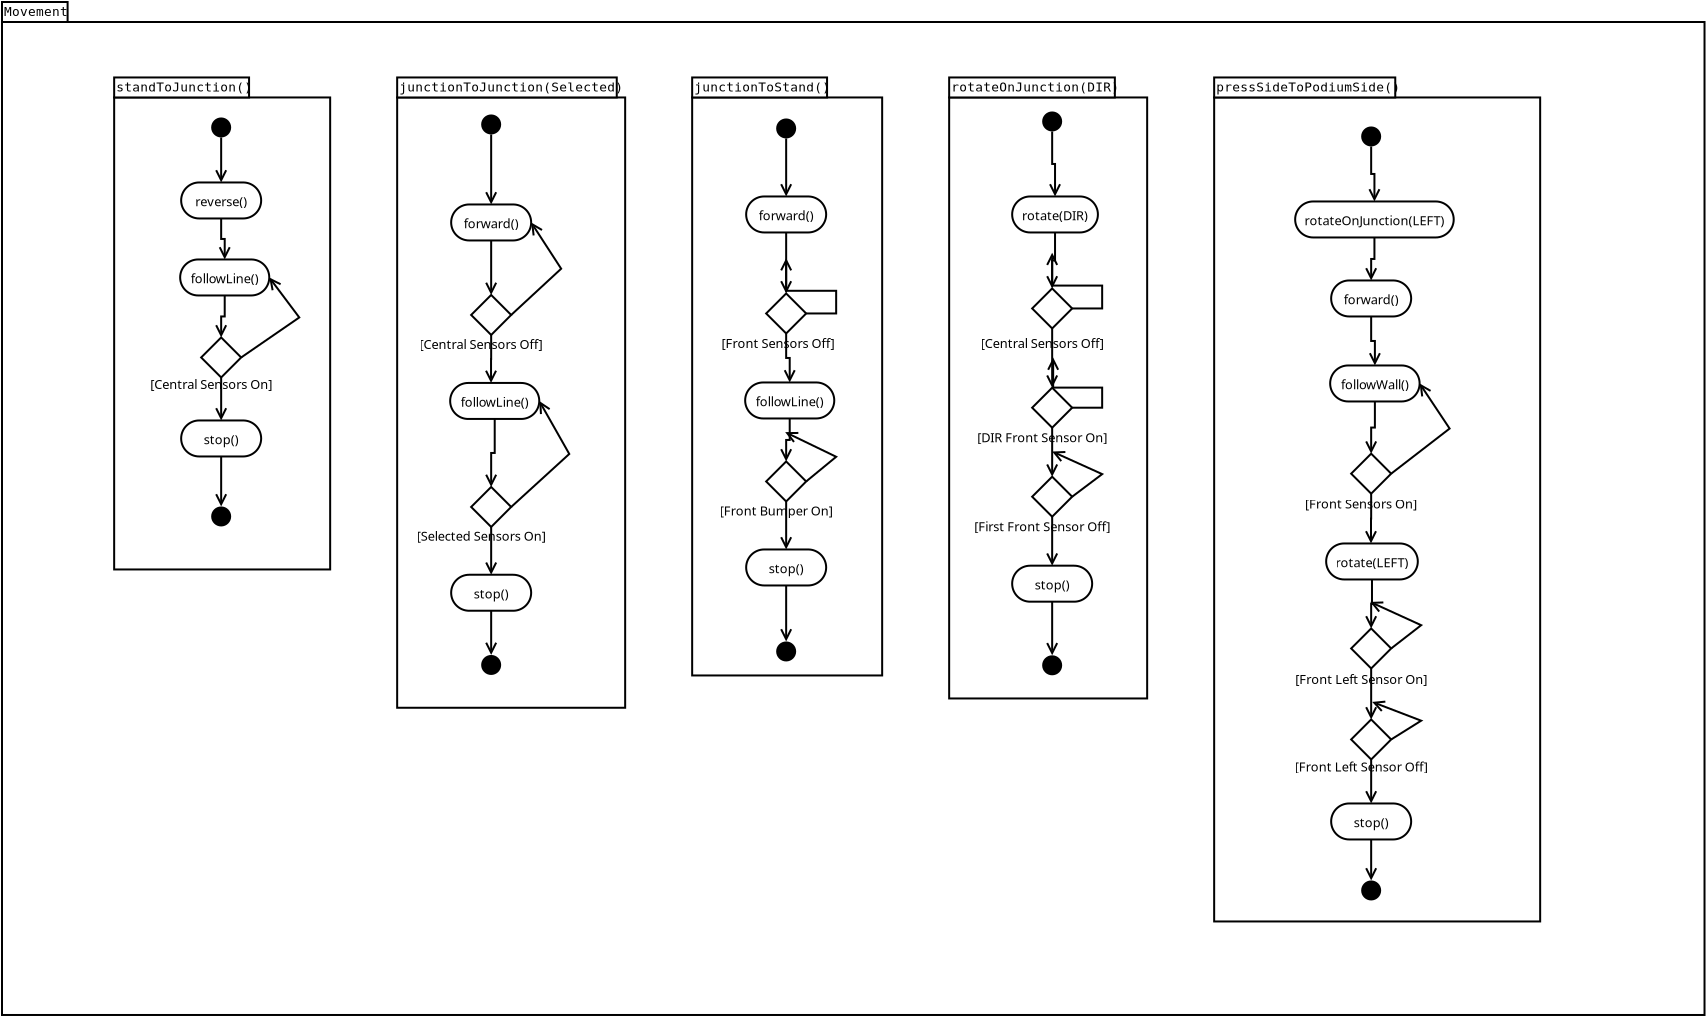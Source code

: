 <?xml version="1.0" encoding="UTF-8"?>
<dia:diagram xmlns:dia="http://www.lysator.liu.se/~alla/dia/">
  <dia:layer name="Background" visible="true" active="true">
    <dia:object type="UML - LargePackage" version="0" id="O0">
      <dia:attribute name="obj_pos">
        <dia:point val="-13.628,-5.663"/>
      </dia:attribute>
      <dia:attribute name="obj_bb">
        <dia:rectangle val="-13.678,-6.713;71.548,44.036"/>
      </dia:attribute>
      <dia:attribute name="meta">
        <dia:composite type="dict"/>
      </dia:attribute>
      <dia:attribute name="elem_corner">
        <dia:point val="-13.628,-5.663"/>
      </dia:attribute>
      <dia:attribute name="elem_width">
        <dia:real val="85.126"/>
      </dia:attribute>
      <dia:attribute name="elem_height">
        <dia:real val="49.649"/>
      </dia:attribute>
      <dia:attribute name="line_width">
        <dia:real val="0.1"/>
      </dia:attribute>
      <dia:attribute name="line_colour">
        <dia:color val="#000000"/>
      </dia:attribute>
      <dia:attribute name="fill_colour">
        <dia:color val="#ffffff"/>
      </dia:attribute>
      <dia:attribute name="text_colour">
        <dia:color val="#000000"/>
      </dia:attribute>
      <dia:attribute name="stereotype">
        <dia:string>##</dia:string>
      </dia:attribute>
      <dia:attribute name="name">
        <dia:string>#Movement#</dia:string>
      </dia:attribute>
    </dia:object>
    <dia:group>
      <dia:object type="UML - LargePackage" version="0" id="O1">
        <dia:attribute name="obj_pos">
          <dia:point val="-8.02,-1.89"/>
        </dia:attribute>
        <dia:attribute name="obj_bb">
          <dia:rectangle val="-8.07,-2.94;2.83,21.76"/>
        </dia:attribute>
        <dia:attribute name="meta">
          <dia:composite type="dict"/>
        </dia:attribute>
        <dia:attribute name="elem_corner">
          <dia:point val="-8.02,-1.89"/>
        </dia:attribute>
        <dia:attribute name="elem_width">
          <dia:real val="10.8"/>
        </dia:attribute>
        <dia:attribute name="elem_height">
          <dia:real val="23.6"/>
        </dia:attribute>
        <dia:attribute name="line_width">
          <dia:real val="0.1"/>
        </dia:attribute>
        <dia:attribute name="line_colour">
          <dia:color val="#000000"/>
        </dia:attribute>
        <dia:attribute name="fill_colour">
          <dia:color val="#ffffff"/>
        </dia:attribute>
        <dia:attribute name="text_colour">
          <dia:color val="#000000"/>
        </dia:attribute>
        <dia:attribute name="stereotype">
          <dia:string>##</dia:string>
        </dia:attribute>
        <dia:attribute name="name">
          <dia:string>#standToJunction()#</dia:string>
        </dia:attribute>
      </dia:object>
      <dia:object type="UML - Transition" version="2" id="O2">
        <dia:attribute name="obj_pos">
          <dia:point val="-1.67,11.11"/>
        </dia:attribute>
        <dia:attribute name="obj_bb">
          <dia:rectangle val="-1.72,6.61;0.917,11.61"/>
        </dia:attribute>
        <dia:attribute name="meta">
          <dia:composite type="dict"/>
        </dia:attribute>
        <dia:attribute name="orth_points">
          <dia:point val="-1.67,11.11"/>
          <dia:point val="0.868,11.11"/>
          <dia:point val="0.868,7.11"/>
          <dia:point val="-0.632,7.11"/>
        </dia:attribute>
        <dia:attribute name="orth_orient">
          <dia:enum val="0"/>
          <dia:enum val="1"/>
          <dia:enum val="0"/>
        </dia:attribute>
        <dia:attribute name="orth_autoroute">
          <dia:boolean val="true"/>
        </dia:attribute>
        <dia:attribute name="text_colour">
          <dia:color val="#000000"/>
        </dia:attribute>
        <dia:attribute name="line_colour">
          <dia:color val="#000000"/>
        </dia:attribute>
        <dia:attribute name="trigger">
          <dia:string>##</dia:string>
        </dia:attribute>
        <dia:attribute name="action">
          <dia:string>##</dia:string>
        </dia:attribute>
        <dia:attribute name="guard">
          <dia:string>##</dia:string>
        </dia:attribute>
        <dia:attribute name="trigger_text_pos">
          <dia:point val="0.367,7.61"/>
        </dia:attribute>
        <dia:attribute name="guard_text_pos">
          <dia:point val="0.367,8.61"/>
        </dia:attribute>
        <dia:attribute name="direction_inverted">
          <dia:boolean val="false"/>
        </dia:attribute>
        <dia:connections>
          <dia:connection handle="0" to="O9" connection="2"/>
          <dia:connection handle="1" to="O10" connection="4"/>
        </dia:connections>
      </dia:object>
      <dia:object type="UML - Transition" version="2" id="O3">
        <dia:attribute name="obj_pos">
          <dia:point val="-2.67,16.06"/>
        </dia:attribute>
        <dia:attribute name="obj_bb">
          <dia:rectangle val="-3.306,15.11;-2.17,18.61"/>
        </dia:attribute>
        <dia:attribute name="meta">
          <dia:composite type="dict"/>
        </dia:attribute>
        <dia:attribute name="orth_points">
          <dia:point val="-2.67,16.06"/>
          <dia:point val="-2.67,16.56"/>
          <dia:point val="-2.67,18.06"/>
          <dia:point val="-2.67,18.56"/>
        </dia:attribute>
        <dia:attribute name="orth_orient">
          <dia:enum val="1"/>
          <dia:enum val="0"/>
          <dia:enum val="1"/>
        </dia:attribute>
        <dia:attribute name="orth_autoroute">
          <dia:boolean val="true"/>
        </dia:attribute>
        <dia:attribute name="text_colour">
          <dia:color val="#000000"/>
        </dia:attribute>
        <dia:attribute name="line_colour">
          <dia:color val="#000000"/>
        </dia:attribute>
        <dia:attribute name="trigger">
          <dia:string>##</dia:string>
        </dia:attribute>
        <dia:attribute name="action">
          <dia:string>##</dia:string>
        </dia:attribute>
        <dia:attribute name="guard">
          <dia:string>##</dia:string>
        </dia:attribute>
        <dia:attribute name="trigger_text_pos">
          <dia:point val="-3.17,15.81"/>
        </dia:attribute>
        <dia:attribute name="guard_text_pos">
          <dia:point val="-3.17,16.81"/>
        </dia:attribute>
        <dia:attribute name="direction_inverted">
          <dia:boolean val="false"/>
        </dia:attribute>
        <dia:connections>
          <dia:connection handle="0" to="O8" connection="6"/>
          <dia:connection handle="1" to="O7" connection="1"/>
        </dia:connections>
      </dia:object>
      <dia:object type="UML - Transition" version="2" id="O4">
        <dia:attribute name="obj_pos">
          <dia:point val="-2.67,12.11"/>
        </dia:attribute>
        <dia:attribute name="obj_bb">
          <dia:rectangle val="-6.027,10.985;-0.312,14.31"/>
        </dia:attribute>
        <dia:attribute name="meta">
          <dia:composite type="dict"/>
        </dia:attribute>
        <dia:attribute name="orth_points">
          <dia:point val="-2.67,12.11"/>
          <dia:point val="-2.67,12.61"/>
          <dia:point val="-2.67,13.76"/>
          <dia:point val="-2.67,14.26"/>
        </dia:attribute>
        <dia:attribute name="orth_orient">
          <dia:enum val="1"/>
          <dia:enum val="0"/>
          <dia:enum val="1"/>
        </dia:attribute>
        <dia:attribute name="orth_autoroute">
          <dia:boolean val="true"/>
        </dia:attribute>
        <dia:attribute name="text_colour">
          <dia:color val="#000000"/>
        </dia:attribute>
        <dia:attribute name="line_colour">
          <dia:color val="#000000"/>
        </dia:attribute>
        <dia:attribute name="trigger">
          <dia:string>##</dia:string>
        </dia:attribute>
        <dia:attribute name="action">
          <dia:string>##</dia:string>
        </dia:attribute>
        <dia:attribute name="guard">
          <dia:string>#Central Sensors On#</dia:string>
        </dia:attribute>
        <dia:attribute name="trigger_text_pos">
          <dia:point val="-3.17,11.685"/>
        </dia:attribute>
        <dia:attribute name="guard_text_pos">
          <dia:point val="-3.17,12.685"/>
        </dia:attribute>
        <dia:attribute name="direction_inverted">
          <dia:boolean val="false"/>
        </dia:attribute>
        <dia:connections>
          <dia:connection handle="0" to="O9" connection="3"/>
          <dia:connection handle="1" to="O8" connection="1"/>
        </dia:connections>
      </dia:object>
      <dia:object type="UML - Transition" version="2" id="O5">
        <dia:attribute name="obj_pos">
          <dia:point val="-2.676,8.01"/>
        </dia:attribute>
        <dia:attribute name="obj_bb">
          <dia:rectangle val="-3.309,6.86;-2.17,10.16"/>
        </dia:attribute>
        <dia:attribute name="meta">
          <dia:composite type="dict"/>
        </dia:attribute>
        <dia:attribute name="orth_points">
          <dia:point val="-2.676,8.01"/>
          <dia:point val="-2.676,9.06"/>
          <dia:point val="-2.67,9.06"/>
          <dia:point val="-2.67,10.11"/>
        </dia:attribute>
        <dia:attribute name="orth_orient">
          <dia:enum val="1"/>
          <dia:enum val="0"/>
          <dia:enum val="1"/>
        </dia:attribute>
        <dia:attribute name="orth_autoroute">
          <dia:boolean val="true"/>
        </dia:attribute>
        <dia:attribute name="text_colour">
          <dia:color val="#000000"/>
        </dia:attribute>
        <dia:attribute name="line_colour">
          <dia:color val="#000000"/>
        </dia:attribute>
        <dia:attribute name="trigger">
          <dia:string>##</dia:string>
        </dia:attribute>
        <dia:attribute name="action">
          <dia:string>##</dia:string>
        </dia:attribute>
        <dia:attribute name="guard">
          <dia:string>##</dia:string>
        </dia:attribute>
        <dia:attribute name="trigger_text_pos">
          <dia:point val="-3.173,7.56"/>
        </dia:attribute>
        <dia:attribute name="guard_text_pos">
          <dia:point val="-3.173,8.56"/>
        </dia:attribute>
        <dia:attribute name="direction_inverted">
          <dia:boolean val="false"/>
        </dia:attribute>
        <dia:connections>
          <dia:connection handle="0" to="O10" connection="6"/>
          <dia:connection handle="1" to="O9" connection="1"/>
        </dia:connections>
      </dia:object>
      <dia:object type="UML - Transition" version="2" id="O6">
        <dia:attribute name="obj_pos">
          <dia:point val="-2.67,4.16"/>
        </dia:attribute>
        <dia:attribute name="obj_bb">
          <dia:rectangle val="-3.309,2.985;-2.17,6.26"/>
        </dia:attribute>
        <dia:attribute name="meta">
          <dia:composite type="dict"/>
        </dia:attribute>
        <dia:attribute name="orth_points">
          <dia:point val="-2.67,4.16"/>
          <dia:point val="-2.67,5.185"/>
          <dia:point val="-2.676,5.185"/>
          <dia:point val="-2.676,6.21"/>
        </dia:attribute>
        <dia:attribute name="orth_orient">
          <dia:enum val="1"/>
          <dia:enum val="0"/>
          <dia:enum val="1"/>
        </dia:attribute>
        <dia:attribute name="orth_autoroute">
          <dia:boolean val="true"/>
        </dia:attribute>
        <dia:attribute name="text_colour">
          <dia:color val="#000000"/>
        </dia:attribute>
        <dia:attribute name="line_colour">
          <dia:color val="#000000"/>
        </dia:attribute>
        <dia:attribute name="trigger">
          <dia:string>##</dia:string>
        </dia:attribute>
        <dia:attribute name="action">
          <dia:string>##</dia:string>
        </dia:attribute>
        <dia:attribute name="guard">
          <dia:string>##</dia:string>
        </dia:attribute>
        <dia:attribute name="trigger_text_pos">
          <dia:point val="-3.173,3.685"/>
        </dia:attribute>
        <dia:attribute name="guard_text_pos">
          <dia:point val="-3.173,4.685"/>
        </dia:attribute>
        <dia:attribute name="direction_inverted">
          <dia:boolean val="false"/>
        </dia:attribute>
        <dia:connections>
          <dia:connection handle="0" to="O13" connection="6"/>
          <dia:connection handle="1" to="O10" connection="1"/>
        </dia:connections>
      </dia:object>
      <dia:object type="UML - State Term" version="0" id="O7">
        <dia:attribute name="obj_pos">
          <dia:point val="-3.17,18.56"/>
        </dia:attribute>
        <dia:attribute name="obj_bb">
          <dia:rectangle val="-3.22,18.51;-2.12,19.61"/>
        </dia:attribute>
        <dia:attribute name="meta">
          <dia:composite type="dict"/>
        </dia:attribute>
        <dia:attribute name="elem_corner">
          <dia:point val="-3.17,18.56"/>
        </dia:attribute>
        <dia:attribute name="elem_width">
          <dia:real val="1"/>
        </dia:attribute>
        <dia:attribute name="elem_height">
          <dia:real val="1"/>
        </dia:attribute>
        <dia:attribute name="line_colour">
          <dia:color val="#000000"/>
        </dia:attribute>
        <dia:attribute name="fill_colour">
          <dia:color val="#ffffff"/>
        </dia:attribute>
        <dia:attribute name="is_final">
          <dia:boolean val="false"/>
        </dia:attribute>
      </dia:object>
      <dia:object type="UML - Activity" version="0" id="O8">
        <dia:attribute name="obj_pos">
          <dia:point val="-4.67,14.26"/>
        </dia:attribute>
        <dia:attribute name="obj_bb">
          <dia:rectangle val="-4.72,14.21;-0.62,16.11"/>
        </dia:attribute>
        <dia:attribute name="meta">
          <dia:composite type="dict"/>
        </dia:attribute>
        <dia:attribute name="elem_corner">
          <dia:point val="-4.67,14.26"/>
        </dia:attribute>
        <dia:attribute name="elem_width">
          <dia:real val="4"/>
        </dia:attribute>
        <dia:attribute name="elem_height">
          <dia:real val="1.8"/>
        </dia:attribute>
        <dia:attribute name="line_colour">
          <dia:color val="#000000"/>
        </dia:attribute>
        <dia:attribute name="fill_colour">
          <dia:color val="#ffffff"/>
        </dia:attribute>
        <dia:attribute name="text">
          <dia:composite type="text">
            <dia:attribute name="string">
              <dia:string>#stop()#</dia:string>
            </dia:attribute>
            <dia:attribute name="font">
              <dia:font family="sans" style="0" name="Helvetica"/>
            </dia:attribute>
            <dia:attribute name="height">
              <dia:real val="0.8"/>
            </dia:attribute>
            <dia:attribute name="pos">
              <dia:point val="-2.67,15.24"/>
            </dia:attribute>
            <dia:attribute name="color">
              <dia:color val="#000000"/>
            </dia:attribute>
            <dia:attribute name="alignment">
              <dia:enum val="1"/>
            </dia:attribute>
          </dia:composite>
        </dia:attribute>
      </dia:object>
      <dia:object type="UML - Branch" version="0" id="O9">
        <dia:attribute name="obj_pos">
          <dia:point val="-3.67,10.11"/>
        </dia:attribute>
        <dia:attribute name="obj_bb">
          <dia:rectangle val="-3.741,10.039;-1.599,12.181"/>
        </dia:attribute>
        <dia:attribute name="meta">
          <dia:composite type="dict"/>
        </dia:attribute>
        <dia:attribute name="elem_corner">
          <dia:point val="-3.67,10.11"/>
        </dia:attribute>
        <dia:attribute name="elem_width">
          <dia:real val="2"/>
        </dia:attribute>
        <dia:attribute name="elem_height">
          <dia:real val="2"/>
        </dia:attribute>
        <dia:attribute name="line_colour">
          <dia:color val="#000000"/>
        </dia:attribute>
        <dia:attribute name="fill_colour">
          <dia:color val="#ffffff"/>
        </dia:attribute>
      </dia:object>
      <dia:object type="UML - Activity" version="0" id="O10">
        <dia:attribute name="obj_pos">
          <dia:point val="-4.72,6.21"/>
        </dia:attribute>
        <dia:attribute name="obj_bb">
          <dia:rectangle val="-4.77,6.16;-0.583,8.06"/>
        </dia:attribute>
        <dia:attribute name="meta">
          <dia:composite type="dict"/>
        </dia:attribute>
        <dia:attribute name="elem_corner">
          <dia:point val="-4.72,6.21"/>
        </dia:attribute>
        <dia:attribute name="elem_width">
          <dia:real val="4.088"/>
        </dia:attribute>
        <dia:attribute name="elem_height">
          <dia:real val="1.8"/>
        </dia:attribute>
        <dia:attribute name="line_colour">
          <dia:color val="#000000"/>
        </dia:attribute>
        <dia:attribute name="fill_colour">
          <dia:color val="#ffffff"/>
        </dia:attribute>
        <dia:attribute name="text">
          <dia:composite type="text">
            <dia:attribute name="string">
              <dia:string>#followLine()#</dia:string>
            </dia:attribute>
            <dia:attribute name="font">
              <dia:font family="sans" style="0" name="Helvetica"/>
            </dia:attribute>
            <dia:attribute name="height">
              <dia:real val="0.8"/>
            </dia:attribute>
            <dia:attribute name="pos">
              <dia:point val="-2.676,7.19"/>
            </dia:attribute>
            <dia:attribute name="color">
              <dia:color val="#000000"/>
            </dia:attribute>
            <dia:attribute name="alignment">
              <dia:enum val="1"/>
            </dia:attribute>
          </dia:composite>
        </dia:attribute>
      </dia:object>
      <dia:object type="UML - Transition" version="2" id="O11">
        <dia:attribute name="obj_pos">
          <dia:point val="-2.67,0.11"/>
        </dia:attribute>
        <dia:attribute name="obj_bb">
          <dia:rectangle val="-3.306,-0.965;-2.17,2.41"/>
        </dia:attribute>
        <dia:attribute name="meta">
          <dia:composite type="dict"/>
        </dia:attribute>
        <dia:attribute name="orth_points">
          <dia:point val="-2.67,0.11"/>
          <dia:point val="-2.67,0.61"/>
          <dia:point val="-2.67,1.86"/>
          <dia:point val="-2.67,2.36"/>
        </dia:attribute>
        <dia:attribute name="orth_orient">
          <dia:enum val="1"/>
          <dia:enum val="0"/>
          <dia:enum val="1"/>
        </dia:attribute>
        <dia:attribute name="orth_autoroute">
          <dia:boolean val="true"/>
        </dia:attribute>
        <dia:attribute name="text_colour">
          <dia:color val="#000000"/>
        </dia:attribute>
        <dia:attribute name="line_colour">
          <dia:color val="#000000"/>
        </dia:attribute>
        <dia:attribute name="trigger">
          <dia:string>##</dia:string>
        </dia:attribute>
        <dia:attribute name="action">
          <dia:string>##</dia:string>
        </dia:attribute>
        <dia:attribute name="guard">
          <dia:string>##</dia:string>
        </dia:attribute>
        <dia:attribute name="trigger_text_pos">
          <dia:point val="-3.17,-0.265"/>
        </dia:attribute>
        <dia:attribute name="guard_text_pos">
          <dia:point val="-3.17,0.735"/>
        </dia:attribute>
        <dia:attribute name="direction_inverted">
          <dia:boolean val="false"/>
        </dia:attribute>
        <dia:connections>
          <dia:connection handle="0" to="O12" connection="6"/>
          <dia:connection handle="1" to="O13" connection="1"/>
        </dia:connections>
      </dia:object>
      <dia:object type="UML - State Term" version="0" id="O12">
        <dia:attribute name="obj_pos">
          <dia:point val="-3.17,-0.89"/>
        </dia:attribute>
        <dia:attribute name="obj_bb">
          <dia:rectangle val="-3.22,-0.94;-2.12,0.16"/>
        </dia:attribute>
        <dia:attribute name="meta">
          <dia:composite type="dict"/>
        </dia:attribute>
        <dia:attribute name="elem_corner">
          <dia:point val="-3.17,-0.89"/>
        </dia:attribute>
        <dia:attribute name="elem_width">
          <dia:real val="1"/>
        </dia:attribute>
        <dia:attribute name="elem_height">
          <dia:real val="1"/>
        </dia:attribute>
        <dia:attribute name="line_colour">
          <dia:color val="#000000"/>
        </dia:attribute>
        <dia:attribute name="fill_colour">
          <dia:color val="#ffffff"/>
        </dia:attribute>
        <dia:attribute name="is_final">
          <dia:boolean val="false"/>
        </dia:attribute>
      </dia:object>
      <dia:object type="UML - Activity" version="0" id="O13">
        <dia:attribute name="obj_pos">
          <dia:point val="-4.67,2.36"/>
        </dia:attribute>
        <dia:attribute name="obj_bb">
          <dia:rectangle val="-4.72,2.31;-0.62,4.21"/>
        </dia:attribute>
        <dia:attribute name="meta">
          <dia:composite type="dict"/>
        </dia:attribute>
        <dia:attribute name="elem_corner">
          <dia:point val="-4.67,2.36"/>
        </dia:attribute>
        <dia:attribute name="elem_width">
          <dia:real val="4"/>
        </dia:attribute>
        <dia:attribute name="elem_height">
          <dia:real val="1.8"/>
        </dia:attribute>
        <dia:attribute name="line_colour">
          <dia:color val="#000000"/>
        </dia:attribute>
        <dia:attribute name="fill_colour">
          <dia:color val="#ffffff"/>
        </dia:attribute>
        <dia:attribute name="text">
          <dia:composite type="text">
            <dia:attribute name="string">
              <dia:string>#reverse()#</dia:string>
            </dia:attribute>
            <dia:attribute name="font">
              <dia:font family="sans" style="0" name="Helvetica"/>
            </dia:attribute>
            <dia:attribute name="height">
              <dia:real val="0.8"/>
            </dia:attribute>
            <dia:attribute name="pos">
              <dia:point val="-2.67,3.34"/>
            </dia:attribute>
            <dia:attribute name="color">
              <dia:color val="#000000"/>
            </dia:attribute>
            <dia:attribute name="alignment">
              <dia:enum val="1"/>
            </dia:attribute>
          </dia:composite>
        </dia:attribute>
      </dia:object>
    </dia:group>
    <dia:group>
      <dia:object type="UML - LargePackage" version="0" id="O14">
        <dia:attribute name="obj_pos">
          <dia:point val="6.13,-1.89"/>
        </dia:attribute>
        <dia:attribute name="obj_bb">
          <dia:rectangle val="6.08,-2.94;17.58,28.675"/>
        </dia:attribute>
        <dia:attribute name="meta">
          <dia:composite type="dict"/>
        </dia:attribute>
        <dia:attribute name="elem_corner">
          <dia:point val="6.13,-1.89"/>
        </dia:attribute>
        <dia:attribute name="elem_width">
          <dia:real val="11.4"/>
        </dia:attribute>
        <dia:attribute name="elem_height">
          <dia:real val="30.515"/>
        </dia:attribute>
        <dia:attribute name="line_width">
          <dia:real val="0.1"/>
        </dia:attribute>
        <dia:attribute name="line_colour">
          <dia:color val="#000000"/>
        </dia:attribute>
        <dia:attribute name="fill_colour">
          <dia:color val="#ffffff"/>
        </dia:attribute>
        <dia:attribute name="text_colour">
          <dia:color val="#000000"/>
        </dia:attribute>
        <dia:attribute name="stereotype">
          <dia:string>##</dia:string>
        </dia:attribute>
        <dia:attribute name="name">
          <dia:string>#junctionToJunction(Selected)#</dia:string>
        </dia:attribute>
      </dia:object>
      <dia:object type="UML - Transition" version="2" id="O15">
        <dia:attribute name="obj_pos">
          <dia:point val="10.83,23.775"/>
        </dia:attribute>
        <dia:attribute name="obj_bb">
          <dia:rectangle val="10.194,22.68;11.33,26.035"/>
        </dia:attribute>
        <dia:attribute name="meta">
          <dia:composite type="dict"/>
        </dia:attribute>
        <dia:attribute name="orth_points">
          <dia:point val="10.83,23.775"/>
          <dia:point val="10.83,24.275"/>
          <dia:point val="10.83,25.485"/>
          <dia:point val="10.83,25.985"/>
        </dia:attribute>
        <dia:attribute name="orth_orient">
          <dia:enum val="1"/>
          <dia:enum val="0"/>
          <dia:enum val="1"/>
        </dia:attribute>
        <dia:attribute name="orth_autoroute">
          <dia:boolean val="true"/>
        </dia:attribute>
        <dia:attribute name="text_colour">
          <dia:color val="#000000"/>
        </dia:attribute>
        <dia:attribute name="line_colour">
          <dia:color val="#000000"/>
        </dia:attribute>
        <dia:attribute name="trigger">
          <dia:string>##</dia:string>
        </dia:attribute>
        <dia:attribute name="action">
          <dia:string>##</dia:string>
        </dia:attribute>
        <dia:attribute name="guard">
          <dia:string>##</dia:string>
        </dia:attribute>
        <dia:attribute name="trigger_text_pos">
          <dia:point val="10.33,23.38"/>
        </dia:attribute>
        <dia:attribute name="guard_text_pos">
          <dia:point val="10.33,24.38"/>
        </dia:attribute>
        <dia:attribute name="direction_inverted">
          <dia:boolean val="false"/>
        </dia:attribute>
        <dia:connections>
          <dia:connection handle="0" to="O17" connection="6"/>
          <dia:connection handle="1" to="O18" connection="1"/>
        </dia:connections>
      </dia:object>
      <dia:object type="UML - Transition" version="2" id="O16">
        <dia:attribute name="obj_pos">
          <dia:point val="10.83,19.585"/>
        </dia:attribute>
        <dia:attribute name="obj_bb">
          <dia:rectangle val="7.256,18.58;13.404,22.025"/>
        </dia:attribute>
        <dia:attribute name="meta">
          <dia:composite type="dict"/>
        </dia:attribute>
        <dia:attribute name="orth_points">
          <dia:point val="10.83,19.585"/>
          <dia:point val="10.83,20.78"/>
          <dia:point val="10.83,20.78"/>
          <dia:point val="10.83,21.975"/>
        </dia:attribute>
        <dia:attribute name="orth_orient">
          <dia:enum val="1"/>
          <dia:enum val="0"/>
          <dia:enum val="1"/>
        </dia:attribute>
        <dia:attribute name="orth_autoroute">
          <dia:boolean val="false"/>
        </dia:attribute>
        <dia:attribute name="text_colour">
          <dia:color val="#000000"/>
        </dia:attribute>
        <dia:attribute name="line_colour">
          <dia:color val="#000000"/>
        </dia:attribute>
        <dia:attribute name="trigger">
          <dia:string>##</dia:string>
        </dia:attribute>
        <dia:attribute name="action">
          <dia:string>##</dia:string>
        </dia:attribute>
        <dia:attribute name="guard">
          <dia:string>#Selected Sensors On#</dia:string>
        </dia:attribute>
        <dia:attribute name="trigger_text_pos">
          <dia:point val="10.33,19.28"/>
        </dia:attribute>
        <dia:attribute name="guard_text_pos">
          <dia:point val="10.33,20.28"/>
        </dia:attribute>
        <dia:attribute name="direction_inverted">
          <dia:boolean val="false"/>
        </dia:attribute>
        <dia:connections>
          <dia:connection handle="0" to="O21" connection="3"/>
          <dia:connection handle="1" to="O17" connection="1"/>
        </dia:connections>
      </dia:object>
      <dia:object type="UML - Activity" version="0" id="O17">
        <dia:attribute name="obj_pos">
          <dia:point val="8.83,21.975"/>
        </dia:attribute>
        <dia:attribute name="obj_bb">
          <dia:rectangle val="8.78,21.925;12.88,23.825"/>
        </dia:attribute>
        <dia:attribute name="meta">
          <dia:composite type="dict"/>
        </dia:attribute>
        <dia:attribute name="elem_corner">
          <dia:point val="8.83,21.975"/>
        </dia:attribute>
        <dia:attribute name="elem_width">
          <dia:real val="4"/>
        </dia:attribute>
        <dia:attribute name="elem_height">
          <dia:real val="1.8"/>
        </dia:attribute>
        <dia:attribute name="line_colour">
          <dia:color val="#000000"/>
        </dia:attribute>
        <dia:attribute name="fill_colour">
          <dia:color val="#ffffff"/>
        </dia:attribute>
        <dia:attribute name="text">
          <dia:composite type="text">
            <dia:attribute name="string">
              <dia:string>#stop()#</dia:string>
            </dia:attribute>
            <dia:attribute name="font">
              <dia:font family="sans" style="0" name="Helvetica"/>
            </dia:attribute>
            <dia:attribute name="height">
              <dia:real val="0.8"/>
            </dia:attribute>
            <dia:attribute name="pos">
              <dia:point val="10.83,22.955"/>
            </dia:attribute>
            <dia:attribute name="color">
              <dia:color val="#000000"/>
            </dia:attribute>
            <dia:attribute name="alignment">
              <dia:enum val="1"/>
            </dia:attribute>
          </dia:composite>
        </dia:attribute>
      </dia:object>
      <dia:object type="UML - State Term" version="0" id="O18">
        <dia:attribute name="obj_pos">
          <dia:point val="10.33,25.985"/>
        </dia:attribute>
        <dia:attribute name="obj_bb">
          <dia:rectangle val="10.28,25.935;11.38,27.035"/>
        </dia:attribute>
        <dia:attribute name="meta">
          <dia:composite type="dict"/>
        </dia:attribute>
        <dia:attribute name="elem_corner">
          <dia:point val="10.33,25.985"/>
        </dia:attribute>
        <dia:attribute name="elem_width">
          <dia:real val="1"/>
        </dia:attribute>
        <dia:attribute name="elem_height">
          <dia:real val="1"/>
        </dia:attribute>
        <dia:attribute name="line_colour">
          <dia:color val="#000000"/>
        </dia:attribute>
        <dia:attribute name="fill_colour">
          <dia:color val="#ffffff"/>
        </dia:attribute>
        <dia:attribute name="is_final">
          <dia:boolean val="false"/>
        </dia:attribute>
      </dia:object>
      <dia:object type="UML - Transition" version="2" id="O19">
        <dia:attribute name="obj_pos">
          <dia:point val="11.83,18.585"/>
        </dia:attribute>
        <dia:attribute name="obj_bb">
          <dia:rectangle val="11.78,12.785;14.418,19.085"/>
        </dia:attribute>
        <dia:attribute name="meta">
          <dia:composite type="dict"/>
        </dia:attribute>
        <dia:attribute name="orth_points">
          <dia:point val="11.83,18.585"/>
          <dia:point val="14.367,18.585"/>
          <dia:point val="14.367,13.285"/>
          <dia:point val="12.867,13.285"/>
        </dia:attribute>
        <dia:attribute name="orth_orient">
          <dia:enum val="0"/>
          <dia:enum val="1"/>
          <dia:enum val="0"/>
        </dia:attribute>
        <dia:attribute name="orth_autoroute">
          <dia:boolean val="true"/>
        </dia:attribute>
        <dia:attribute name="text_colour">
          <dia:color val="#000000"/>
        </dia:attribute>
        <dia:attribute name="line_colour">
          <dia:color val="#000000"/>
        </dia:attribute>
        <dia:attribute name="trigger">
          <dia:string>##</dia:string>
        </dia:attribute>
        <dia:attribute name="action">
          <dia:string>##</dia:string>
        </dia:attribute>
        <dia:attribute name="guard">
          <dia:string>##</dia:string>
        </dia:attribute>
        <dia:attribute name="trigger_text_pos">
          <dia:point val="13.867,14.435"/>
        </dia:attribute>
        <dia:attribute name="guard_text_pos">
          <dia:point val="13.867,15.435"/>
        </dia:attribute>
        <dia:attribute name="direction_inverted">
          <dia:boolean val="false"/>
        </dia:attribute>
        <dia:connections>
          <dia:connection handle="0" to="O21" connection="2"/>
          <dia:connection handle="1" to="O23" connection="4"/>
        </dia:connections>
      </dia:object>
      <dia:object type="UML - Transition" version="2" id="O20">
        <dia:attribute name="obj_pos">
          <dia:point val="10.824,14.185"/>
        </dia:attribute>
        <dia:attribute name="obj_bb">
          <dia:rectangle val="10.191,13.685;11.33,17.635"/>
        </dia:attribute>
        <dia:attribute name="meta">
          <dia:composite type="dict"/>
        </dia:attribute>
        <dia:attribute name="orth_points">
          <dia:point val="10.824,14.185"/>
          <dia:point val="10.824,15.885"/>
          <dia:point val="10.83,15.885"/>
          <dia:point val="10.83,17.585"/>
        </dia:attribute>
        <dia:attribute name="orth_orient">
          <dia:enum val="1"/>
          <dia:enum val="0"/>
          <dia:enum val="1"/>
        </dia:attribute>
        <dia:attribute name="orth_autoroute">
          <dia:boolean val="true"/>
        </dia:attribute>
        <dia:attribute name="text_colour">
          <dia:color val="#000000"/>
        </dia:attribute>
        <dia:attribute name="line_colour">
          <dia:color val="#000000"/>
        </dia:attribute>
        <dia:attribute name="trigger">
          <dia:string>##</dia:string>
        </dia:attribute>
        <dia:attribute name="action">
          <dia:string>##</dia:string>
        </dia:attribute>
        <dia:attribute name="guard">
          <dia:string>##</dia:string>
        </dia:attribute>
        <dia:attribute name="trigger_text_pos">
          <dia:point val="10.327,14.385"/>
        </dia:attribute>
        <dia:attribute name="guard_text_pos">
          <dia:point val="10.327,15.385"/>
        </dia:attribute>
        <dia:attribute name="direction_inverted">
          <dia:boolean val="false"/>
        </dia:attribute>
        <dia:connections>
          <dia:connection handle="0" to="O23" connection="6"/>
          <dia:connection handle="1" to="O21" connection="1"/>
        </dia:connections>
      </dia:object>
      <dia:object type="UML - Branch" version="0" id="O21">
        <dia:attribute name="obj_pos">
          <dia:point val="9.83,17.585"/>
        </dia:attribute>
        <dia:attribute name="obj_bb">
          <dia:rectangle val="9.759,17.514;11.901,19.656"/>
        </dia:attribute>
        <dia:attribute name="meta">
          <dia:composite type="dict"/>
        </dia:attribute>
        <dia:attribute name="elem_corner">
          <dia:point val="9.83,17.585"/>
        </dia:attribute>
        <dia:attribute name="elem_width">
          <dia:real val="2"/>
        </dia:attribute>
        <dia:attribute name="elem_height">
          <dia:real val="2"/>
        </dia:attribute>
        <dia:attribute name="line_colour">
          <dia:color val="#000000"/>
        </dia:attribute>
        <dia:attribute name="fill_colour">
          <dia:color val="#ffffff"/>
        </dia:attribute>
      </dia:object>
      <dia:object type="UML - Transition" version="2" id="O22">
        <dia:attribute name="obj_pos">
          <dia:point val="10.83,9.985"/>
        </dia:attribute>
        <dia:attribute name="obj_bb">
          <dia:rectangle val="7.418,8.985;13.236,12.435"/>
        </dia:attribute>
        <dia:attribute name="meta">
          <dia:composite type="dict"/>
        </dia:attribute>
        <dia:attribute name="orth_points">
          <dia:point val="10.83,9.985"/>
          <dia:point val="10.83,11.185"/>
          <dia:point val="10.824,11.185"/>
          <dia:point val="10.824,12.385"/>
        </dia:attribute>
        <dia:attribute name="orth_orient">
          <dia:enum val="1"/>
          <dia:enum val="0"/>
          <dia:enum val="1"/>
        </dia:attribute>
        <dia:attribute name="orth_autoroute">
          <dia:boolean val="false"/>
        </dia:attribute>
        <dia:attribute name="text_colour">
          <dia:color val="#000000"/>
        </dia:attribute>
        <dia:attribute name="line_colour">
          <dia:color val="#000000"/>
        </dia:attribute>
        <dia:attribute name="trigger">
          <dia:string>##</dia:string>
        </dia:attribute>
        <dia:attribute name="action">
          <dia:string>##</dia:string>
        </dia:attribute>
        <dia:attribute name="guard">
          <dia:string>#Central Sensors Off#</dia:string>
        </dia:attribute>
        <dia:attribute name="trigger_text_pos">
          <dia:point val="10.327,9.685"/>
        </dia:attribute>
        <dia:attribute name="guard_text_pos">
          <dia:point val="10.327,10.685"/>
        </dia:attribute>
        <dia:attribute name="direction_inverted">
          <dia:boolean val="false"/>
        </dia:attribute>
        <dia:connections>
          <dia:connection handle="0" to="O26" connection="3"/>
          <dia:connection handle="1" to="O23" connection="1"/>
        </dia:connections>
      </dia:object>
      <dia:object type="UML - Activity" version="0" id="O23">
        <dia:attribute name="obj_pos">
          <dia:point val="8.78,12.385"/>
        </dia:attribute>
        <dia:attribute name="obj_bb">
          <dia:rectangle val="8.73,12.335;12.918,14.235"/>
        </dia:attribute>
        <dia:attribute name="meta">
          <dia:composite type="dict"/>
        </dia:attribute>
        <dia:attribute name="elem_corner">
          <dia:point val="8.78,12.385"/>
        </dia:attribute>
        <dia:attribute name="elem_width">
          <dia:real val="4.088"/>
        </dia:attribute>
        <dia:attribute name="elem_height">
          <dia:real val="1.8"/>
        </dia:attribute>
        <dia:attribute name="line_colour">
          <dia:color val="#000000"/>
        </dia:attribute>
        <dia:attribute name="fill_colour">
          <dia:color val="#ffffff"/>
        </dia:attribute>
        <dia:attribute name="text">
          <dia:composite type="text">
            <dia:attribute name="string">
              <dia:string>#followLine()#</dia:string>
            </dia:attribute>
            <dia:attribute name="font">
              <dia:font family="sans" style="0" name="Helvetica"/>
            </dia:attribute>
            <dia:attribute name="height">
              <dia:real val="0.8"/>
            </dia:attribute>
            <dia:attribute name="pos">
              <dia:point val="10.824,13.365"/>
            </dia:attribute>
            <dia:attribute name="color">
              <dia:color val="#000000"/>
            </dia:attribute>
            <dia:attribute name="alignment">
              <dia:enum val="1"/>
            </dia:attribute>
          </dia:composite>
        </dia:attribute>
      </dia:object>
      <dia:object type="UML - Transition" version="2" id="O24">
        <dia:attribute name="obj_pos">
          <dia:point val="11.83,8.985"/>
        </dia:attribute>
        <dia:attribute name="obj_bb">
          <dia:rectangle val="11.78,3.86;14.38,9.485"/>
        </dia:attribute>
        <dia:attribute name="meta">
          <dia:composite type="dict"/>
        </dia:attribute>
        <dia:attribute name="orth_points">
          <dia:point val="11.83,8.985"/>
          <dia:point val="14.33,8.985"/>
          <dia:point val="14.33,4.36"/>
          <dia:point val="12.83,4.36"/>
        </dia:attribute>
        <dia:attribute name="orth_orient">
          <dia:enum val="0"/>
          <dia:enum val="1"/>
          <dia:enum val="0"/>
        </dia:attribute>
        <dia:attribute name="orth_autoroute">
          <dia:boolean val="true"/>
        </dia:attribute>
        <dia:attribute name="text_colour">
          <dia:color val="#000000"/>
        </dia:attribute>
        <dia:attribute name="line_colour">
          <dia:color val="#000000"/>
        </dia:attribute>
        <dia:attribute name="trigger">
          <dia:string>##</dia:string>
        </dia:attribute>
        <dia:attribute name="action">
          <dia:string>##</dia:string>
        </dia:attribute>
        <dia:attribute name="guard">
          <dia:string>##</dia:string>
        </dia:attribute>
        <dia:attribute name="trigger_text_pos">
          <dia:point val="13.83,5.173"/>
        </dia:attribute>
        <dia:attribute name="guard_text_pos">
          <dia:point val="13.83,6.173"/>
        </dia:attribute>
        <dia:attribute name="direction_inverted">
          <dia:boolean val="false"/>
        </dia:attribute>
        <dia:connections>
          <dia:connection handle="0" to="O26" connection="2"/>
          <dia:connection handle="1" to="O29" connection="4"/>
        </dia:connections>
      </dia:object>
      <dia:object type="UML - Transition" version="2" id="O25">
        <dia:attribute name="obj_pos">
          <dia:point val="10.83,5.26"/>
        </dia:attribute>
        <dia:attribute name="obj_bb">
          <dia:rectangle val="10.194,4.423;11.33,8.035"/>
        </dia:attribute>
        <dia:attribute name="meta">
          <dia:composite type="dict"/>
        </dia:attribute>
        <dia:attribute name="orth_points">
          <dia:point val="10.83,5.26"/>
          <dia:point val="10.83,5.76"/>
          <dia:point val="10.83,7.485"/>
          <dia:point val="10.83,7.985"/>
        </dia:attribute>
        <dia:attribute name="orth_orient">
          <dia:enum val="1"/>
          <dia:enum val="0"/>
          <dia:enum val="1"/>
        </dia:attribute>
        <dia:attribute name="orth_autoroute">
          <dia:boolean val="true"/>
        </dia:attribute>
        <dia:attribute name="text_colour">
          <dia:color val="#000000"/>
        </dia:attribute>
        <dia:attribute name="line_colour">
          <dia:color val="#000000"/>
        </dia:attribute>
        <dia:attribute name="trigger">
          <dia:string>##</dia:string>
        </dia:attribute>
        <dia:attribute name="action">
          <dia:string>##</dia:string>
        </dia:attribute>
        <dia:attribute name="guard">
          <dia:string>##</dia:string>
        </dia:attribute>
        <dia:attribute name="trigger_text_pos">
          <dia:point val="10.33,5.122"/>
        </dia:attribute>
        <dia:attribute name="guard_text_pos">
          <dia:point val="10.33,6.122"/>
        </dia:attribute>
        <dia:attribute name="direction_inverted">
          <dia:boolean val="false"/>
        </dia:attribute>
        <dia:connections>
          <dia:connection handle="0" to="O29" connection="6"/>
          <dia:connection handle="1" to="O26" connection="1"/>
        </dia:connections>
      </dia:object>
      <dia:object type="UML - Branch" version="0" id="O26">
        <dia:attribute name="obj_pos">
          <dia:point val="9.83,7.985"/>
        </dia:attribute>
        <dia:attribute name="obj_bb">
          <dia:rectangle val="9.759,7.914;11.901,10.056"/>
        </dia:attribute>
        <dia:attribute name="meta">
          <dia:composite type="dict"/>
        </dia:attribute>
        <dia:attribute name="elem_corner">
          <dia:point val="9.83,7.985"/>
        </dia:attribute>
        <dia:attribute name="elem_width">
          <dia:real val="2"/>
        </dia:attribute>
        <dia:attribute name="elem_height">
          <dia:real val="2"/>
        </dia:attribute>
        <dia:attribute name="line_colour">
          <dia:color val="#000000"/>
        </dia:attribute>
        <dia:attribute name="fill_colour">
          <dia:color val="#ffffff"/>
        </dia:attribute>
      </dia:object>
      <dia:object type="UML - Transition" version="2" id="O27">
        <dia:attribute name="obj_pos">
          <dia:point val="10.83,-0.04"/>
        </dia:attribute>
        <dia:attribute name="obj_bb">
          <dia:rectangle val="10.194,-0.49;11.33,3.51"/>
        </dia:attribute>
        <dia:attribute name="meta">
          <dia:composite type="dict"/>
        </dia:attribute>
        <dia:attribute name="orth_points">
          <dia:point val="10.83,-0.04"/>
          <dia:point val="10.83,0.46"/>
          <dia:point val="10.83,2.96"/>
          <dia:point val="10.83,3.46"/>
        </dia:attribute>
        <dia:attribute name="orth_orient">
          <dia:enum val="1"/>
          <dia:enum val="0"/>
          <dia:enum val="1"/>
        </dia:attribute>
        <dia:attribute name="orth_autoroute">
          <dia:boolean val="true"/>
        </dia:attribute>
        <dia:attribute name="text_colour">
          <dia:color val="#000000"/>
        </dia:attribute>
        <dia:attribute name="line_colour">
          <dia:color val="#000000"/>
        </dia:attribute>
        <dia:attribute name="trigger">
          <dia:string>##</dia:string>
        </dia:attribute>
        <dia:attribute name="action">
          <dia:string>##</dia:string>
        </dia:attribute>
        <dia:attribute name="guard">
          <dia:string>##</dia:string>
        </dia:attribute>
        <dia:attribute name="trigger_text_pos">
          <dia:point val="10.33,0.21"/>
        </dia:attribute>
        <dia:attribute name="guard_text_pos">
          <dia:point val="10.33,1.21"/>
        </dia:attribute>
        <dia:attribute name="direction_inverted">
          <dia:boolean val="false"/>
        </dia:attribute>
        <dia:connections>
          <dia:connection handle="0" to="O28" connection="6"/>
          <dia:connection handle="1" to="O29" connection="1"/>
        </dia:connections>
      </dia:object>
      <dia:object type="UML - State Term" version="0" id="O28">
        <dia:attribute name="obj_pos">
          <dia:point val="10.33,-1.04"/>
        </dia:attribute>
        <dia:attribute name="obj_bb">
          <dia:rectangle val="10.28,-1.09;11.38,0.01"/>
        </dia:attribute>
        <dia:attribute name="meta">
          <dia:composite type="dict"/>
        </dia:attribute>
        <dia:attribute name="elem_corner">
          <dia:point val="10.33,-1.04"/>
        </dia:attribute>
        <dia:attribute name="elem_width">
          <dia:real val="1"/>
        </dia:attribute>
        <dia:attribute name="elem_height">
          <dia:real val="1"/>
        </dia:attribute>
        <dia:attribute name="line_colour">
          <dia:color val="#000000"/>
        </dia:attribute>
        <dia:attribute name="fill_colour">
          <dia:color val="#ffffff"/>
        </dia:attribute>
        <dia:attribute name="is_final">
          <dia:boolean val="false"/>
        </dia:attribute>
      </dia:object>
      <dia:object type="UML - Activity" version="0" id="O29">
        <dia:attribute name="obj_pos">
          <dia:point val="8.83,3.46"/>
        </dia:attribute>
        <dia:attribute name="obj_bb">
          <dia:rectangle val="8.78,3.41;12.88,5.31"/>
        </dia:attribute>
        <dia:attribute name="meta">
          <dia:composite type="dict"/>
        </dia:attribute>
        <dia:attribute name="elem_corner">
          <dia:point val="8.83,3.46"/>
        </dia:attribute>
        <dia:attribute name="elem_width">
          <dia:real val="4"/>
        </dia:attribute>
        <dia:attribute name="elem_height">
          <dia:real val="1.8"/>
        </dia:attribute>
        <dia:attribute name="line_colour">
          <dia:color val="#000000"/>
        </dia:attribute>
        <dia:attribute name="fill_colour">
          <dia:color val="#ffffff"/>
        </dia:attribute>
        <dia:attribute name="text">
          <dia:composite type="text">
            <dia:attribute name="string">
              <dia:string>#forward()#</dia:string>
            </dia:attribute>
            <dia:attribute name="font">
              <dia:font family="sans" style="0" name="Helvetica"/>
            </dia:attribute>
            <dia:attribute name="height">
              <dia:real val="0.8"/>
            </dia:attribute>
            <dia:attribute name="pos">
              <dia:point val="10.83,4.44"/>
            </dia:attribute>
            <dia:attribute name="color">
              <dia:color val="#000000"/>
            </dia:attribute>
            <dia:attribute name="alignment">
              <dia:enum val="1"/>
            </dia:attribute>
          </dia:composite>
        </dia:attribute>
      </dia:object>
    </dia:group>
    <dia:group>
      <dia:object type="UML - LargePackage" version="0" id="O30">
        <dia:attribute name="obj_pos">
          <dia:point val="20.88,-1.89"/>
        </dia:attribute>
        <dia:attribute name="obj_bb">
          <dia:rectangle val="20.83,-2.94;30.43,27.06"/>
        </dia:attribute>
        <dia:attribute name="meta">
          <dia:composite type="dict"/>
        </dia:attribute>
        <dia:attribute name="elem_corner">
          <dia:point val="20.88,-1.89"/>
        </dia:attribute>
        <dia:attribute name="elem_width">
          <dia:real val="9.5"/>
        </dia:attribute>
        <dia:attribute name="elem_height">
          <dia:real val="28.9"/>
        </dia:attribute>
        <dia:attribute name="line_width">
          <dia:real val="0.1"/>
        </dia:attribute>
        <dia:attribute name="line_colour">
          <dia:color val="#000000"/>
        </dia:attribute>
        <dia:attribute name="fill_colour">
          <dia:color val="#ffffff"/>
        </dia:attribute>
        <dia:attribute name="text_colour">
          <dia:color val="#000000"/>
        </dia:attribute>
        <dia:attribute name="stereotype">
          <dia:string>##</dia:string>
        </dia:attribute>
        <dia:attribute name="name">
          <dia:string>#junctionToStand()#</dia:string>
        </dia:attribute>
      </dia:object>
      <dia:object type="UML - Transition" version="2" id="O31">
        <dia:attribute name="obj_pos">
          <dia:point val="26.58,17.31"/>
        </dia:attribute>
        <dia:attribute name="obj_bb">
          <dia:rectangle val="25.48,13.877;28.13,17.81"/>
        </dia:attribute>
        <dia:attribute name="meta">
          <dia:composite type="dict"/>
        </dia:attribute>
        <dia:attribute name="orth_points">
          <dia:point val="26.58,17.31"/>
          <dia:point val="28.08,17.31"/>
          <dia:point val="28.08,14.843"/>
          <dia:point val="25.53,14.843"/>
        </dia:attribute>
        <dia:attribute name="orth_orient">
          <dia:enum val="0"/>
          <dia:enum val="1"/>
          <dia:enum val="0"/>
        </dia:attribute>
        <dia:attribute name="orth_autoroute">
          <dia:boolean val="true"/>
        </dia:attribute>
        <dia:attribute name="text_colour">
          <dia:color val="#000000"/>
        </dia:attribute>
        <dia:attribute name="line_colour">
          <dia:color val="#000000"/>
        </dia:attribute>
        <dia:attribute name="trigger">
          <dia:string>##</dia:string>
        </dia:attribute>
        <dia:attribute name="action">
          <dia:string>##</dia:string>
        </dia:attribute>
        <dia:attribute name="guard">
          <dia:string>##</dia:string>
        </dia:attribute>
        <dia:attribute name="trigger_text_pos">
          <dia:point val="27.58,14.576"/>
        </dia:attribute>
        <dia:attribute name="guard_text_pos">
          <dia:point val="27.58,15.576"/>
        </dia:attribute>
        <dia:attribute name="direction_inverted">
          <dia:boolean val="false"/>
        </dia:attribute>
        <dia:connections>
          <dia:connection handle="0" to="O39" connection="2"/>
        </dia:connections>
      </dia:object>
      <dia:object type="UML - Transition" version="2" id="O32">
        <dia:attribute name="obj_pos">
          <dia:point val="26.58,8.91"/>
        </dia:attribute>
        <dia:attribute name="obj_bb">
          <dia:rectangle val="25.53,5.327;28.13,9.41"/>
        </dia:attribute>
        <dia:attribute name="meta">
          <dia:composite type="dict"/>
        </dia:attribute>
        <dia:attribute name="orth_points">
          <dia:point val="26.58,8.91"/>
          <dia:point val="28.08,8.91"/>
          <dia:point val="28.08,6.143"/>
          <dia:point val="25.58,6.143"/>
        </dia:attribute>
        <dia:attribute name="orth_orient">
          <dia:enum val="0"/>
          <dia:enum val="1"/>
          <dia:enum val="0"/>
        </dia:attribute>
        <dia:attribute name="orth_autoroute">
          <dia:boolean val="true"/>
        </dia:attribute>
        <dia:attribute name="text_colour">
          <dia:color val="#000000"/>
        </dia:attribute>
        <dia:attribute name="line_colour">
          <dia:color val="#000000"/>
        </dia:attribute>
        <dia:attribute name="trigger">
          <dia:string>##</dia:string>
        </dia:attribute>
        <dia:attribute name="action">
          <dia:string>##</dia:string>
        </dia:attribute>
        <dia:attribute name="guard">
          <dia:string>##</dia:string>
        </dia:attribute>
        <dia:attribute name="trigger_text_pos">
          <dia:point val="27.58,6.027"/>
        </dia:attribute>
        <dia:attribute name="guard_text_pos">
          <dia:point val="27.58,7.027"/>
        </dia:attribute>
        <dia:attribute name="direction_inverted">
          <dia:boolean val="false"/>
        </dia:attribute>
        <dia:connections>
          <dia:connection handle="0" to="O42" connection="2"/>
        </dia:connections>
      </dia:object>
      <dia:object type="UML - Transition" version="2" id="O33">
        <dia:attribute name="obj_pos">
          <dia:point val="25.58,22.51"/>
        </dia:attribute>
        <dia:attribute name="obj_bb">
          <dia:rectangle val="24.944,21.71;26.08,25.36"/>
        </dia:attribute>
        <dia:attribute name="meta">
          <dia:composite type="dict"/>
        </dia:attribute>
        <dia:attribute name="orth_points">
          <dia:point val="25.58,22.51"/>
          <dia:point val="25.58,23.01"/>
          <dia:point val="25.58,24.81"/>
          <dia:point val="25.58,25.31"/>
        </dia:attribute>
        <dia:attribute name="orth_orient">
          <dia:enum val="1"/>
          <dia:enum val="0"/>
          <dia:enum val="1"/>
        </dia:attribute>
        <dia:attribute name="orth_autoroute">
          <dia:boolean val="true"/>
        </dia:attribute>
        <dia:attribute name="text_colour">
          <dia:color val="#000000"/>
        </dia:attribute>
        <dia:attribute name="line_colour">
          <dia:color val="#000000"/>
        </dia:attribute>
        <dia:attribute name="trigger">
          <dia:string>##</dia:string>
        </dia:attribute>
        <dia:attribute name="action">
          <dia:string>##</dia:string>
        </dia:attribute>
        <dia:attribute name="guard">
          <dia:string>##</dia:string>
        </dia:attribute>
        <dia:attribute name="trigger_text_pos">
          <dia:point val="25.08,22.41"/>
        </dia:attribute>
        <dia:attribute name="guard_text_pos">
          <dia:point val="25.08,23.41"/>
        </dia:attribute>
        <dia:attribute name="direction_inverted">
          <dia:boolean val="false"/>
        </dia:attribute>
        <dia:connections>
          <dia:connection handle="0" to="O38" connection="6"/>
          <dia:connection handle="1" to="O37" connection="1"/>
        </dia:connections>
      </dia:object>
      <dia:object type="UML - Transition" version="2" id="O34">
        <dia:attribute name="obj_pos">
          <dia:point val="25.58,18.31"/>
        </dia:attribute>
        <dia:attribute name="obj_bb">
          <dia:rectangle val="22.589,17.31;27.571,20.76"/>
        </dia:attribute>
        <dia:attribute name="meta">
          <dia:composite type="dict"/>
        </dia:attribute>
        <dia:attribute name="orth_points">
          <dia:point val="25.58,18.31"/>
          <dia:point val="25.58,18.81"/>
          <dia:point val="25.58,20.21"/>
          <dia:point val="25.58,20.71"/>
        </dia:attribute>
        <dia:attribute name="orth_orient">
          <dia:enum val="1"/>
          <dia:enum val="0"/>
          <dia:enum val="1"/>
        </dia:attribute>
        <dia:attribute name="orth_autoroute">
          <dia:boolean val="true"/>
        </dia:attribute>
        <dia:attribute name="text_colour">
          <dia:color val="#000000"/>
        </dia:attribute>
        <dia:attribute name="line_colour">
          <dia:color val="#000000"/>
        </dia:attribute>
        <dia:attribute name="trigger">
          <dia:string>##</dia:string>
        </dia:attribute>
        <dia:attribute name="action">
          <dia:string>##</dia:string>
        </dia:attribute>
        <dia:attribute name="guard">
          <dia:string>#Front Bumper On#</dia:string>
        </dia:attribute>
        <dia:attribute name="trigger_text_pos">
          <dia:point val="25.08,18.01"/>
        </dia:attribute>
        <dia:attribute name="guard_text_pos">
          <dia:point val="25.08,19.01"/>
        </dia:attribute>
        <dia:attribute name="direction_inverted">
          <dia:boolean val="false"/>
        </dia:attribute>
        <dia:connections>
          <dia:connection handle="0" to="O39" connection="3"/>
          <dia:connection handle="1" to="O38" connection="1"/>
        </dia:connections>
      </dia:object>
      <dia:object type="UML - Transition" version="2" id="O35">
        <dia:attribute name="obj_pos">
          <dia:point val="25.574,14.16"/>
        </dia:attribute>
        <dia:attribute name="obj_bb">
          <dia:rectangle val="24.941,13.035;26.08,16.36"/>
        </dia:attribute>
        <dia:attribute name="meta">
          <dia:composite type="dict"/>
        </dia:attribute>
        <dia:attribute name="orth_points">
          <dia:point val="25.574,14.16"/>
          <dia:point val="25.574,15.235"/>
          <dia:point val="25.58,15.235"/>
          <dia:point val="25.58,16.31"/>
        </dia:attribute>
        <dia:attribute name="orth_orient">
          <dia:enum val="1"/>
          <dia:enum val="0"/>
          <dia:enum val="1"/>
        </dia:attribute>
        <dia:attribute name="orth_autoroute">
          <dia:boolean val="true"/>
        </dia:attribute>
        <dia:attribute name="text_colour">
          <dia:color val="#000000"/>
        </dia:attribute>
        <dia:attribute name="line_colour">
          <dia:color val="#000000"/>
        </dia:attribute>
        <dia:attribute name="trigger">
          <dia:string>##</dia:string>
        </dia:attribute>
        <dia:attribute name="action">
          <dia:string>##</dia:string>
        </dia:attribute>
        <dia:attribute name="guard">
          <dia:string>##</dia:string>
        </dia:attribute>
        <dia:attribute name="trigger_text_pos">
          <dia:point val="25.077,13.735"/>
        </dia:attribute>
        <dia:attribute name="guard_text_pos">
          <dia:point val="25.077,14.735"/>
        </dia:attribute>
        <dia:attribute name="direction_inverted">
          <dia:boolean val="false"/>
        </dia:attribute>
        <dia:connections>
          <dia:connection handle="0" to="O40" connection="6"/>
          <dia:connection handle="1" to="O39" connection="1"/>
        </dia:connections>
      </dia:object>
      <dia:object type="UML - Transition" version="2" id="O36">
        <dia:attribute name="obj_pos">
          <dia:point val="25.58,9.91"/>
        </dia:attribute>
        <dia:attribute name="obj_bb">
          <dia:rectangle val="22.463,8.935;27.691,12.41"/>
        </dia:attribute>
        <dia:attribute name="meta">
          <dia:composite type="dict"/>
        </dia:attribute>
        <dia:attribute name="orth_points">
          <dia:point val="25.58,9.91"/>
          <dia:point val="25.58,11.135"/>
          <dia:point val="25.574,11.135"/>
          <dia:point val="25.574,12.36"/>
        </dia:attribute>
        <dia:attribute name="orth_orient">
          <dia:enum val="1"/>
          <dia:enum val="0"/>
          <dia:enum val="1"/>
        </dia:attribute>
        <dia:attribute name="orth_autoroute">
          <dia:boolean val="true"/>
        </dia:attribute>
        <dia:attribute name="text_colour">
          <dia:color val="#000000"/>
        </dia:attribute>
        <dia:attribute name="line_colour">
          <dia:color val="#000000"/>
        </dia:attribute>
        <dia:attribute name="trigger">
          <dia:string>##</dia:string>
        </dia:attribute>
        <dia:attribute name="action">
          <dia:string>##</dia:string>
        </dia:attribute>
        <dia:attribute name="guard">
          <dia:string>#Front Sensors Off#</dia:string>
        </dia:attribute>
        <dia:attribute name="trigger_text_pos">
          <dia:point val="25.077,9.635"/>
        </dia:attribute>
        <dia:attribute name="guard_text_pos">
          <dia:point val="25.077,10.635"/>
        </dia:attribute>
        <dia:attribute name="direction_inverted">
          <dia:boolean val="false"/>
        </dia:attribute>
        <dia:connections>
          <dia:connection handle="0" to="O42" connection="3"/>
          <dia:connection handle="1" to="O40" connection="1"/>
        </dia:connections>
      </dia:object>
      <dia:object type="UML - State Term" version="0" id="O37">
        <dia:attribute name="obj_pos">
          <dia:point val="25.08,25.31"/>
        </dia:attribute>
        <dia:attribute name="obj_bb">
          <dia:rectangle val="25.03,25.26;26.13,26.36"/>
        </dia:attribute>
        <dia:attribute name="meta">
          <dia:composite type="dict"/>
        </dia:attribute>
        <dia:attribute name="elem_corner">
          <dia:point val="25.08,25.31"/>
        </dia:attribute>
        <dia:attribute name="elem_width">
          <dia:real val="1"/>
        </dia:attribute>
        <dia:attribute name="elem_height">
          <dia:real val="1"/>
        </dia:attribute>
        <dia:attribute name="line_colour">
          <dia:color val="#000000"/>
        </dia:attribute>
        <dia:attribute name="fill_colour">
          <dia:color val="#ffffff"/>
        </dia:attribute>
        <dia:attribute name="is_final">
          <dia:boolean val="false"/>
        </dia:attribute>
      </dia:object>
      <dia:object type="UML - Activity" version="0" id="O38">
        <dia:attribute name="obj_pos">
          <dia:point val="23.58,20.71"/>
        </dia:attribute>
        <dia:attribute name="obj_bb">
          <dia:rectangle val="23.53,20.66;27.63,22.56"/>
        </dia:attribute>
        <dia:attribute name="meta">
          <dia:composite type="dict"/>
        </dia:attribute>
        <dia:attribute name="elem_corner">
          <dia:point val="23.58,20.71"/>
        </dia:attribute>
        <dia:attribute name="elem_width">
          <dia:real val="4"/>
        </dia:attribute>
        <dia:attribute name="elem_height">
          <dia:real val="1.8"/>
        </dia:attribute>
        <dia:attribute name="line_colour">
          <dia:color val="#000000"/>
        </dia:attribute>
        <dia:attribute name="fill_colour">
          <dia:color val="#ffffff"/>
        </dia:attribute>
        <dia:attribute name="text">
          <dia:composite type="text">
            <dia:attribute name="string">
              <dia:string>#stop()#</dia:string>
            </dia:attribute>
            <dia:attribute name="font">
              <dia:font family="sans" style="0" name="Helvetica"/>
            </dia:attribute>
            <dia:attribute name="height">
              <dia:real val="0.8"/>
            </dia:attribute>
            <dia:attribute name="pos">
              <dia:point val="25.58,21.69"/>
            </dia:attribute>
            <dia:attribute name="color">
              <dia:color val="#000000"/>
            </dia:attribute>
            <dia:attribute name="alignment">
              <dia:enum val="1"/>
            </dia:attribute>
          </dia:composite>
        </dia:attribute>
      </dia:object>
      <dia:object type="UML - Branch" version="0" id="O39">
        <dia:attribute name="obj_pos">
          <dia:point val="24.58,16.31"/>
        </dia:attribute>
        <dia:attribute name="obj_bb">
          <dia:rectangle val="24.509,16.239;26.651,18.381"/>
        </dia:attribute>
        <dia:attribute name="meta">
          <dia:composite type="dict"/>
        </dia:attribute>
        <dia:attribute name="elem_corner">
          <dia:point val="24.58,16.31"/>
        </dia:attribute>
        <dia:attribute name="elem_width">
          <dia:real val="2"/>
        </dia:attribute>
        <dia:attribute name="elem_height">
          <dia:real val="2"/>
        </dia:attribute>
        <dia:attribute name="line_colour">
          <dia:color val="#000000"/>
        </dia:attribute>
        <dia:attribute name="fill_colour">
          <dia:color val="#ffffff"/>
        </dia:attribute>
      </dia:object>
      <dia:object type="UML - Activity" version="0" id="O40">
        <dia:attribute name="obj_pos">
          <dia:point val="23.53,12.36"/>
        </dia:attribute>
        <dia:attribute name="obj_bb">
          <dia:rectangle val="23.48,12.31;27.668,14.21"/>
        </dia:attribute>
        <dia:attribute name="meta">
          <dia:composite type="dict"/>
        </dia:attribute>
        <dia:attribute name="elem_corner">
          <dia:point val="23.53,12.36"/>
        </dia:attribute>
        <dia:attribute name="elem_width">
          <dia:real val="4.088"/>
        </dia:attribute>
        <dia:attribute name="elem_height">
          <dia:real val="1.8"/>
        </dia:attribute>
        <dia:attribute name="line_colour">
          <dia:color val="#000000"/>
        </dia:attribute>
        <dia:attribute name="fill_colour">
          <dia:color val="#ffffff"/>
        </dia:attribute>
        <dia:attribute name="text">
          <dia:composite type="text">
            <dia:attribute name="string">
              <dia:string>#followLine()#</dia:string>
            </dia:attribute>
            <dia:attribute name="font">
              <dia:font family="sans" style="0" name="Helvetica"/>
            </dia:attribute>
            <dia:attribute name="height">
              <dia:real val="0.8"/>
            </dia:attribute>
            <dia:attribute name="pos">
              <dia:point val="25.574,13.34"/>
            </dia:attribute>
            <dia:attribute name="color">
              <dia:color val="#000000"/>
            </dia:attribute>
            <dia:attribute name="alignment">
              <dia:enum val="1"/>
            </dia:attribute>
          </dia:composite>
        </dia:attribute>
      </dia:object>
      <dia:object type="UML - Transition" version="2" id="O41">
        <dia:attribute name="obj_pos">
          <dia:point val="25.58,4.86"/>
        </dia:attribute>
        <dia:attribute name="obj_bb">
          <dia:rectangle val="24.944,4.185;26.08,7.96"/>
        </dia:attribute>
        <dia:attribute name="meta">
          <dia:composite type="dict"/>
        </dia:attribute>
        <dia:attribute name="orth_points">
          <dia:point val="25.58,4.86"/>
          <dia:point val="25.58,5.36"/>
          <dia:point val="25.58,7.41"/>
          <dia:point val="25.58,7.91"/>
        </dia:attribute>
        <dia:attribute name="orth_orient">
          <dia:enum val="1"/>
          <dia:enum val="0"/>
          <dia:enum val="1"/>
        </dia:attribute>
        <dia:attribute name="orth_autoroute">
          <dia:boolean val="true"/>
        </dia:attribute>
        <dia:attribute name="text_colour">
          <dia:color val="#000000"/>
        </dia:attribute>
        <dia:attribute name="line_colour">
          <dia:color val="#000000"/>
        </dia:attribute>
        <dia:attribute name="trigger">
          <dia:string>##</dia:string>
        </dia:attribute>
        <dia:attribute name="action">
          <dia:string>##</dia:string>
        </dia:attribute>
        <dia:attribute name="guard">
          <dia:string>##</dia:string>
        </dia:attribute>
        <dia:attribute name="trigger_text_pos">
          <dia:point val="25.08,4.885"/>
        </dia:attribute>
        <dia:attribute name="guard_text_pos">
          <dia:point val="25.08,5.885"/>
        </dia:attribute>
        <dia:attribute name="direction_inverted">
          <dia:boolean val="false"/>
        </dia:attribute>
        <dia:connections>
          <dia:connection handle="0" to="O44" connection="6"/>
          <dia:connection handle="1" to="O42" connection="1"/>
        </dia:connections>
      </dia:object>
      <dia:object type="UML - Branch" version="0" id="O42">
        <dia:attribute name="obj_pos">
          <dia:point val="24.58,7.91"/>
        </dia:attribute>
        <dia:attribute name="obj_bb">
          <dia:rectangle val="24.509,7.839;26.651,9.981"/>
        </dia:attribute>
        <dia:attribute name="meta">
          <dia:composite type="dict"/>
        </dia:attribute>
        <dia:attribute name="elem_corner">
          <dia:point val="24.58,7.91"/>
        </dia:attribute>
        <dia:attribute name="elem_width">
          <dia:real val="2"/>
        </dia:attribute>
        <dia:attribute name="elem_height">
          <dia:real val="2"/>
        </dia:attribute>
        <dia:attribute name="line_colour">
          <dia:color val="#000000"/>
        </dia:attribute>
        <dia:attribute name="fill_colour">
          <dia:color val="#ffffff"/>
        </dia:attribute>
      </dia:object>
      <dia:object type="UML - Transition" version="2" id="O43">
        <dia:attribute name="obj_pos">
          <dia:point val="25.58,0.16"/>
        </dia:attribute>
        <dia:attribute name="obj_bb">
          <dia:rectangle val="24.944,-0.59;26.08,3.11"/>
        </dia:attribute>
        <dia:attribute name="meta">
          <dia:composite type="dict"/>
        </dia:attribute>
        <dia:attribute name="orth_points">
          <dia:point val="25.58,0.16"/>
          <dia:point val="25.58,0.66"/>
          <dia:point val="25.58,2.56"/>
          <dia:point val="25.58,3.06"/>
        </dia:attribute>
        <dia:attribute name="orth_orient">
          <dia:enum val="1"/>
          <dia:enum val="0"/>
          <dia:enum val="1"/>
        </dia:attribute>
        <dia:attribute name="orth_autoroute">
          <dia:boolean val="true"/>
        </dia:attribute>
        <dia:attribute name="text_colour">
          <dia:color val="#000000"/>
        </dia:attribute>
        <dia:attribute name="line_colour">
          <dia:color val="#000000"/>
        </dia:attribute>
        <dia:attribute name="trigger">
          <dia:string>##</dia:string>
        </dia:attribute>
        <dia:attribute name="action">
          <dia:string>##</dia:string>
        </dia:attribute>
        <dia:attribute name="guard">
          <dia:string>##</dia:string>
        </dia:attribute>
        <dia:attribute name="trigger_text_pos">
          <dia:point val="25.08,0.11"/>
        </dia:attribute>
        <dia:attribute name="guard_text_pos">
          <dia:point val="25.08,1.11"/>
        </dia:attribute>
        <dia:attribute name="direction_inverted">
          <dia:boolean val="false"/>
        </dia:attribute>
        <dia:connections>
          <dia:connection handle="0" to="O45" connection="6"/>
          <dia:connection handle="1" to="O44" connection="1"/>
        </dia:connections>
      </dia:object>
      <dia:object type="UML - Activity" version="0" id="O44">
        <dia:attribute name="obj_pos">
          <dia:point val="23.58,3.06"/>
        </dia:attribute>
        <dia:attribute name="obj_bb">
          <dia:rectangle val="23.53,3.01;27.63,4.91"/>
        </dia:attribute>
        <dia:attribute name="meta">
          <dia:composite type="dict"/>
        </dia:attribute>
        <dia:attribute name="elem_corner">
          <dia:point val="23.58,3.06"/>
        </dia:attribute>
        <dia:attribute name="elem_width">
          <dia:real val="4"/>
        </dia:attribute>
        <dia:attribute name="elem_height">
          <dia:real val="1.8"/>
        </dia:attribute>
        <dia:attribute name="line_colour">
          <dia:color val="#000000"/>
        </dia:attribute>
        <dia:attribute name="fill_colour">
          <dia:color val="#ffffff"/>
        </dia:attribute>
        <dia:attribute name="text">
          <dia:composite type="text">
            <dia:attribute name="string">
              <dia:string>#forward()#</dia:string>
            </dia:attribute>
            <dia:attribute name="font">
              <dia:font family="sans" style="0" name="Helvetica"/>
            </dia:attribute>
            <dia:attribute name="height">
              <dia:real val="0.8"/>
            </dia:attribute>
            <dia:attribute name="pos">
              <dia:point val="25.58,4.04"/>
            </dia:attribute>
            <dia:attribute name="color">
              <dia:color val="#000000"/>
            </dia:attribute>
            <dia:attribute name="alignment">
              <dia:enum val="1"/>
            </dia:attribute>
          </dia:composite>
        </dia:attribute>
      </dia:object>
      <dia:object type="UML - State Term" version="0" id="O45">
        <dia:attribute name="obj_pos">
          <dia:point val="25.08,-0.84"/>
        </dia:attribute>
        <dia:attribute name="obj_bb">
          <dia:rectangle val="25.03,-0.89;26.13,0.21"/>
        </dia:attribute>
        <dia:attribute name="meta">
          <dia:composite type="dict"/>
        </dia:attribute>
        <dia:attribute name="elem_corner">
          <dia:point val="25.08,-0.84"/>
        </dia:attribute>
        <dia:attribute name="elem_width">
          <dia:real val="1"/>
        </dia:attribute>
        <dia:attribute name="elem_height">
          <dia:real val="1"/>
        </dia:attribute>
        <dia:attribute name="line_colour">
          <dia:color val="#000000"/>
        </dia:attribute>
        <dia:attribute name="fill_colour">
          <dia:color val="#ffffff"/>
        </dia:attribute>
        <dia:attribute name="is_final">
          <dia:boolean val="false"/>
        </dia:attribute>
      </dia:object>
    </dia:group>
    <dia:group>
      <dia:object type="UML - LargePackage" version="0" id="O46">
        <dia:attribute name="obj_pos">
          <dia:point val="33.73,-1.89"/>
        </dia:attribute>
        <dia:attribute name="obj_bb">
          <dia:rectangle val="33.68,-2.94;43.68,28.21"/>
        </dia:attribute>
        <dia:attribute name="meta">
          <dia:composite type="dict"/>
        </dia:attribute>
        <dia:attribute name="elem_corner">
          <dia:point val="33.73,-1.89"/>
        </dia:attribute>
        <dia:attribute name="elem_width">
          <dia:real val="9.9"/>
        </dia:attribute>
        <dia:attribute name="elem_height">
          <dia:real val="30.05"/>
        </dia:attribute>
        <dia:attribute name="line_width">
          <dia:real val="0.1"/>
        </dia:attribute>
        <dia:attribute name="line_colour">
          <dia:color val="#000000"/>
        </dia:attribute>
        <dia:attribute name="fill_colour">
          <dia:color val="#ffffff"/>
        </dia:attribute>
        <dia:attribute name="text_colour">
          <dia:color val="#000000"/>
        </dia:attribute>
        <dia:attribute name="stereotype">
          <dia:string>##</dia:string>
        </dia:attribute>
        <dia:attribute name="name">
          <dia:string>#rotateOnJunction(DIR)#</dia:string>
        </dia:attribute>
      </dia:object>
      <dia:object type="UML - Transition" version="2" id="O47">
        <dia:attribute name="obj_pos">
          <dia:point val="38.88,23.322"/>
        </dia:attribute>
        <dia:attribute name="obj_bb">
          <dia:rectangle val="38.244,22.462;39.38,26.052"/>
        </dia:attribute>
        <dia:attribute name="meta">
          <dia:composite type="dict"/>
        </dia:attribute>
        <dia:attribute name="orth_points">
          <dia:point val="38.88,23.322"/>
          <dia:point val="38.88,23.822"/>
          <dia:point val="38.88,25.502"/>
          <dia:point val="38.88,26.002"/>
        </dia:attribute>
        <dia:attribute name="orth_orient">
          <dia:enum val="1"/>
          <dia:enum val="0"/>
          <dia:enum val="1"/>
        </dia:attribute>
        <dia:attribute name="orth_autoroute">
          <dia:boolean val="true"/>
        </dia:attribute>
        <dia:attribute name="text_colour">
          <dia:color val="#000000"/>
        </dia:attribute>
        <dia:attribute name="line_colour">
          <dia:color val="#000000"/>
        </dia:attribute>
        <dia:attribute name="trigger">
          <dia:string>##</dia:string>
        </dia:attribute>
        <dia:attribute name="action">
          <dia:string>##</dia:string>
        </dia:attribute>
        <dia:attribute name="guard">
          <dia:string>##</dia:string>
        </dia:attribute>
        <dia:attribute name="trigger_text_pos">
          <dia:point val="38.38,23.162"/>
        </dia:attribute>
        <dia:attribute name="guard_text_pos">
          <dia:point val="38.38,24.162"/>
        </dia:attribute>
        <dia:attribute name="direction_inverted">
          <dia:boolean val="false"/>
        </dia:attribute>
        <dia:connections>
          <dia:connection handle="0" to="O50" connection="6"/>
          <dia:connection handle="1" to="O48" connection="1"/>
        </dia:connections>
      </dia:object>
      <dia:object type="UML - State Term" version="0" id="O48">
        <dia:attribute name="obj_pos">
          <dia:point val="38.38,26.002"/>
        </dia:attribute>
        <dia:attribute name="obj_bb">
          <dia:rectangle val="38.33,25.952;39.43,27.052"/>
        </dia:attribute>
        <dia:attribute name="meta">
          <dia:composite type="dict"/>
        </dia:attribute>
        <dia:attribute name="elem_corner">
          <dia:point val="38.38,26.002"/>
        </dia:attribute>
        <dia:attribute name="elem_width">
          <dia:real val="1"/>
        </dia:attribute>
        <dia:attribute name="elem_height">
          <dia:real val="1"/>
        </dia:attribute>
        <dia:attribute name="line_colour">
          <dia:color val="#000000"/>
        </dia:attribute>
        <dia:attribute name="fill_colour">
          <dia:color val="#ffffff"/>
        </dia:attribute>
        <dia:attribute name="is_final">
          <dia:boolean val="false"/>
        </dia:attribute>
      </dia:object>
      <dia:object type="UML - Transition" version="2" id="O49">
        <dia:attribute name="obj_pos">
          <dia:point val="38.88,19.072"/>
        </dia:attribute>
        <dia:attribute name="obj_bb">
          <dia:rectangle val="35.229,18.097;41.531,21.572"/>
        </dia:attribute>
        <dia:attribute name="meta">
          <dia:composite type="dict"/>
        </dia:attribute>
        <dia:attribute name="orth_points">
          <dia:point val="38.88,19.072"/>
          <dia:point val="38.88,19.572"/>
          <dia:point val="38.88,21.022"/>
          <dia:point val="38.88,21.522"/>
        </dia:attribute>
        <dia:attribute name="orth_orient">
          <dia:enum val="1"/>
          <dia:enum val="0"/>
          <dia:enum val="1"/>
        </dia:attribute>
        <dia:attribute name="orth_autoroute">
          <dia:boolean val="true"/>
        </dia:attribute>
        <dia:attribute name="text_colour">
          <dia:color val="#000000"/>
        </dia:attribute>
        <dia:attribute name="line_colour">
          <dia:color val="#000000"/>
        </dia:attribute>
        <dia:attribute name="trigger">
          <dia:string>##</dia:string>
        </dia:attribute>
        <dia:attribute name="action">
          <dia:string>##</dia:string>
        </dia:attribute>
        <dia:attribute name="guard">
          <dia:string>#First Front Sensor Off#</dia:string>
        </dia:attribute>
        <dia:attribute name="trigger_text_pos">
          <dia:point val="38.38,18.797"/>
        </dia:attribute>
        <dia:attribute name="guard_text_pos">
          <dia:point val="38.38,19.797"/>
        </dia:attribute>
        <dia:attribute name="direction_inverted">
          <dia:boolean val="false"/>
        </dia:attribute>
        <dia:connections>
          <dia:connection handle="0" to="O55" connection="3"/>
          <dia:connection handle="1" to="O50" connection="1"/>
        </dia:connections>
      </dia:object>
      <dia:object type="UML - Activity" version="0" id="O50">
        <dia:attribute name="obj_pos">
          <dia:point val="36.88,21.522"/>
        </dia:attribute>
        <dia:attribute name="obj_bb">
          <dia:rectangle val="36.83,21.472;40.93,23.372"/>
        </dia:attribute>
        <dia:attribute name="meta">
          <dia:composite type="dict"/>
        </dia:attribute>
        <dia:attribute name="elem_corner">
          <dia:point val="36.88,21.522"/>
        </dia:attribute>
        <dia:attribute name="elem_width">
          <dia:real val="4"/>
        </dia:attribute>
        <dia:attribute name="elem_height">
          <dia:real val="1.8"/>
        </dia:attribute>
        <dia:attribute name="line_colour">
          <dia:color val="#000000"/>
        </dia:attribute>
        <dia:attribute name="fill_colour">
          <dia:color val="#ffffff"/>
        </dia:attribute>
        <dia:attribute name="text">
          <dia:composite type="text">
            <dia:attribute name="string">
              <dia:string>#stop()#</dia:string>
            </dia:attribute>
            <dia:attribute name="font">
              <dia:font family="sans" style="0" name="Helvetica"/>
            </dia:attribute>
            <dia:attribute name="height">
              <dia:real val="0.8"/>
            </dia:attribute>
            <dia:attribute name="pos">
              <dia:point val="38.88,22.502"/>
            </dia:attribute>
            <dia:attribute name="color">
              <dia:color val="#000000"/>
            </dia:attribute>
            <dia:attribute name="alignment">
              <dia:enum val="1"/>
            </dia:attribute>
          </dia:composite>
        </dia:attribute>
      </dia:object>
      <dia:object type="UML - Transition" version="2" id="O51">
        <dia:attribute name="obj_pos">
          <dia:point val="39.88,18.072"/>
        </dia:attribute>
        <dia:attribute name="obj_bb">
          <dia:rectangle val="38.83,14.742;41.43,18.572"/>
        </dia:attribute>
        <dia:attribute name="meta">
          <dia:composite type="dict"/>
        </dia:attribute>
        <dia:attribute name="orth_points">
          <dia:point val="39.88,18.072"/>
          <dia:point val="41.38,18.072"/>
          <dia:point val="41.38,15.813"/>
          <dia:point val="38.88,15.813"/>
        </dia:attribute>
        <dia:attribute name="orth_orient">
          <dia:enum val="0"/>
          <dia:enum val="1"/>
          <dia:enum val="0"/>
        </dia:attribute>
        <dia:attribute name="orth_autoroute">
          <dia:boolean val="true"/>
        </dia:attribute>
        <dia:attribute name="text_colour">
          <dia:color val="#000000"/>
        </dia:attribute>
        <dia:attribute name="line_colour">
          <dia:color val="#000000"/>
        </dia:attribute>
        <dia:attribute name="trigger">
          <dia:string>##</dia:string>
        </dia:attribute>
        <dia:attribute name="action">
          <dia:string>##</dia:string>
        </dia:attribute>
        <dia:attribute name="guard">
          <dia:string>##</dia:string>
        </dia:attribute>
        <dia:attribute name="trigger_text_pos">
          <dia:point val="40.88,15.443"/>
        </dia:attribute>
        <dia:attribute name="guard_text_pos">
          <dia:point val="40.88,16.442"/>
        </dia:attribute>
        <dia:attribute name="direction_inverted">
          <dia:boolean val="false"/>
        </dia:attribute>
        <dia:connections>
          <dia:connection handle="0" to="O55" connection="2"/>
        </dia:connections>
      </dia:object>
      <dia:object type="UML - Transition" version="2" id="O52">
        <dia:attribute name="obj_pos">
          <dia:point val="38.88,14.622"/>
        </dia:attribute>
        <dia:attribute name="obj_bb">
          <dia:rectangle val="35.391,13.647;41.369,17.122"/>
        </dia:attribute>
        <dia:attribute name="meta">
          <dia:composite type="dict"/>
        </dia:attribute>
        <dia:attribute name="orth_points">
          <dia:point val="38.88,14.622"/>
          <dia:point val="38.88,15.122"/>
          <dia:point val="38.88,16.572"/>
          <dia:point val="38.88,17.072"/>
        </dia:attribute>
        <dia:attribute name="orth_orient">
          <dia:enum val="1"/>
          <dia:enum val="0"/>
          <dia:enum val="1"/>
        </dia:attribute>
        <dia:attribute name="orth_autoroute">
          <dia:boolean val="true"/>
        </dia:attribute>
        <dia:attribute name="text_colour">
          <dia:color val="#000000"/>
        </dia:attribute>
        <dia:attribute name="line_colour">
          <dia:color val="#000000"/>
        </dia:attribute>
        <dia:attribute name="trigger">
          <dia:string>##</dia:string>
        </dia:attribute>
        <dia:attribute name="action">
          <dia:string>##</dia:string>
        </dia:attribute>
        <dia:attribute name="guard">
          <dia:string>#DIR Front Sensor On#</dia:string>
        </dia:attribute>
        <dia:attribute name="trigger_text_pos">
          <dia:point val="38.38,14.347"/>
        </dia:attribute>
        <dia:attribute name="guard_text_pos">
          <dia:point val="38.38,15.347"/>
        </dia:attribute>
        <dia:attribute name="direction_inverted">
          <dia:boolean val="false"/>
        </dia:attribute>
        <dia:connections>
          <dia:connection handle="0" to="O57" connection="3"/>
          <dia:connection handle="1" to="O55" connection="1"/>
        </dia:connections>
      </dia:object>
      <dia:object type="UML - Transition" version="2" id="O53">
        <dia:attribute name="obj_pos">
          <dia:point val="39.88,13.622"/>
        </dia:attribute>
        <dia:attribute name="obj_bb">
          <dia:rectangle val="38.88,10.168;41.43,14.122"/>
        </dia:attribute>
        <dia:attribute name="meta">
          <dia:composite type="dict"/>
        </dia:attribute>
        <dia:attribute name="orth_points">
          <dia:point val="39.88,13.622"/>
          <dia:point val="41.38,13.622"/>
          <dia:point val="41.38,11.113"/>
          <dia:point val="38.93,11.113"/>
        </dia:attribute>
        <dia:attribute name="orth_orient">
          <dia:enum val="0"/>
          <dia:enum val="1"/>
          <dia:enum val="0"/>
        </dia:attribute>
        <dia:attribute name="orth_autoroute">
          <dia:boolean val="true"/>
        </dia:attribute>
        <dia:attribute name="text_colour">
          <dia:color val="#000000"/>
        </dia:attribute>
        <dia:attribute name="line_colour">
          <dia:color val="#000000"/>
        </dia:attribute>
        <dia:attribute name="trigger">
          <dia:string>##</dia:string>
        </dia:attribute>
        <dia:attribute name="action">
          <dia:string>##</dia:string>
        </dia:attribute>
        <dia:attribute name="guard">
          <dia:string>##</dia:string>
        </dia:attribute>
        <dia:attribute name="trigger_text_pos">
          <dia:point val="40.88,10.867"/>
        </dia:attribute>
        <dia:attribute name="guard_text_pos">
          <dia:point val="40.88,11.867"/>
        </dia:attribute>
        <dia:attribute name="direction_inverted">
          <dia:boolean val="false"/>
        </dia:attribute>
        <dia:connections>
          <dia:connection handle="0" to="O57" connection="2"/>
        </dia:connections>
      </dia:object>
      <dia:object type="UML - Transition" version="2" id="O54">
        <dia:attribute name="obj_pos">
          <dia:point val="39.88,8.66"/>
        </dia:attribute>
        <dia:attribute name="obj_bb">
          <dia:rectangle val="38.83,5.066;41.43,9.16"/>
        </dia:attribute>
        <dia:attribute name="meta">
          <dia:composite type="dict"/>
        </dia:attribute>
        <dia:attribute name="orth_points">
          <dia:point val="39.88,8.66"/>
          <dia:point val="41.38,8.66"/>
          <dia:point val="41.38,5.872"/>
          <dia:point val="38.88,5.872"/>
        </dia:attribute>
        <dia:attribute name="orth_orient">
          <dia:enum val="0"/>
          <dia:enum val="1"/>
          <dia:enum val="0"/>
        </dia:attribute>
        <dia:attribute name="orth_autoroute">
          <dia:boolean val="true"/>
        </dia:attribute>
        <dia:attribute name="text_colour">
          <dia:color val="#000000"/>
        </dia:attribute>
        <dia:attribute name="line_colour">
          <dia:color val="#000000"/>
        </dia:attribute>
        <dia:attribute name="trigger">
          <dia:string>##</dia:string>
        </dia:attribute>
        <dia:attribute name="action">
          <dia:string>##</dia:string>
        </dia:attribute>
        <dia:attribute name="guard">
          <dia:string>##</dia:string>
        </dia:attribute>
        <dia:attribute name="trigger_text_pos">
          <dia:point val="40.88,5.766"/>
        </dia:attribute>
        <dia:attribute name="guard_text_pos">
          <dia:point val="40.88,6.766"/>
        </dia:attribute>
        <dia:attribute name="direction_inverted">
          <dia:boolean val="false"/>
        </dia:attribute>
        <dia:connections>
          <dia:connection handle="0" to="O59" connection="2"/>
        </dia:connections>
      </dia:object>
      <dia:object type="UML - Branch" version="0" id="O55">
        <dia:attribute name="obj_pos">
          <dia:point val="37.88,17.072"/>
        </dia:attribute>
        <dia:attribute name="obj_bb">
          <dia:rectangle val="37.809,17.002;39.951,19.143"/>
        </dia:attribute>
        <dia:attribute name="meta">
          <dia:composite type="dict"/>
        </dia:attribute>
        <dia:attribute name="elem_corner">
          <dia:point val="37.88,17.072"/>
        </dia:attribute>
        <dia:attribute name="elem_width">
          <dia:real val="2"/>
        </dia:attribute>
        <dia:attribute name="elem_height">
          <dia:real val="2"/>
        </dia:attribute>
        <dia:attribute name="line_colour">
          <dia:color val="#000000"/>
        </dia:attribute>
        <dia:attribute name="fill_colour">
          <dia:color val="#ffffff"/>
        </dia:attribute>
      </dia:object>
      <dia:object type="UML - Transition" version="2" id="O56">
        <dia:attribute name="obj_pos">
          <dia:point val="38.88,9.66"/>
        </dia:attribute>
        <dia:attribute name="obj_bb">
          <dia:rectangle val="35.471,8.941;41.289,12.672"/>
        </dia:attribute>
        <dia:attribute name="meta">
          <dia:composite type="dict"/>
        </dia:attribute>
        <dia:attribute name="orth_points">
          <dia:point val="38.88,9.66"/>
          <dia:point val="38.88,10.16"/>
          <dia:point val="38.88,12.122"/>
          <dia:point val="38.88,12.622"/>
        </dia:attribute>
        <dia:attribute name="orth_orient">
          <dia:enum val="1"/>
          <dia:enum val="0"/>
          <dia:enum val="1"/>
        </dia:attribute>
        <dia:attribute name="orth_autoroute">
          <dia:boolean val="true"/>
        </dia:attribute>
        <dia:attribute name="text_colour">
          <dia:color val="#000000"/>
        </dia:attribute>
        <dia:attribute name="line_colour">
          <dia:color val="#000000"/>
        </dia:attribute>
        <dia:attribute name="trigger">
          <dia:string>##</dia:string>
        </dia:attribute>
        <dia:attribute name="action">
          <dia:string>##</dia:string>
        </dia:attribute>
        <dia:attribute name="guard">
          <dia:string>#Central Sensors Off#</dia:string>
        </dia:attribute>
        <dia:attribute name="trigger_text_pos">
          <dia:point val="38.38,9.641"/>
        </dia:attribute>
        <dia:attribute name="guard_text_pos">
          <dia:point val="38.38,10.641"/>
        </dia:attribute>
        <dia:attribute name="direction_inverted">
          <dia:boolean val="false"/>
        </dia:attribute>
        <dia:connections>
          <dia:connection handle="0" to="O59" connection="3"/>
          <dia:connection handle="1" to="O57" connection="1"/>
        </dia:connections>
      </dia:object>
      <dia:object type="UML - Branch" version="0" id="O57">
        <dia:attribute name="obj_pos">
          <dia:point val="37.88,12.622"/>
        </dia:attribute>
        <dia:attribute name="obj_bb">
          <dia:rectangle val="37.809,12.552;39.951,14.693"/>
        </dia:attribute>
        <dia:attribute name="meta">
          <dia:composite type="dict"/>
        </dia:attribute>
        <dia:attribute name="elem_corner">
          <dia:point val="37.88,12.622"/>
        </dia:attribute>
        <dia:attribute name="elem_width">
          <dia:real val="2"/>
        </dia:attribute>
        <dia:attribute name="elem_height">
          <dia:real val="2"/>
        </dia:attribute>
        <dia:attribute name="line_colour">
          <dia:color val="#000000"/>
        </dia:attribute>
        <dia:attribute name="fill_colour">
          <dia:color val="#ffffff"/>
        </dia:attribute>
      </dia:object>
      <dia:object type="UML - Transition" version="2" id="O58">
        <dia:attribute name="obj_pos">
          <dia:point val="38.88,4.86"/>
        </dia:attribute>
        <dia:attribute name="obj_bb">
          <dia:rectangle val="38.244,4.06;39.38,7.71"/>
        </dia:attribute>
        <dia:attribute name="meta">
          <dia:composite type="dict"/>
        </dia:attribute>
        <dia:attribute name="orth_points">
          <dia:point val="38.88,4.86"/>
          <dia:point val="38.88,5.36"/>
          <dia:point val="38.88,7.16"/>
          <dia:point val="38.88,7.66"/>
        </dia:attribute>
        <dia:attribute name="orth_orient">
          <dia:enum val="1"/>
          <dia:enum val="0"/>
          <dia:enum val="1"/>
        </dia:attribute>
        <dia:attribute name="orth_autoroute">
          <dia:boolean val="true"/>
        </dia:attribute>
        <dia:attribute name="text_colour">
          <dia:color val="#000000"/>
        </dia:attribute>
        <dia:attribute name="line_colour">
          <dia:color val="#000000"/>
        </dia:attribute>
        <dia:attribute name="trigger">
          <dia:string>##</dia:string>
        </dia:attribute>
        <dia:attribute name="action">
          <dia:string>##</dia:string>
        </dia:attribute>
        <dia:attribute name="guard">
          <dia:string>##</dia:string>
        </dia:attribute>
        <dia:attribute name="trigger_text_pos">
          <dia:point val="38.38,4.76"/>
        </dia:attribute>
        <dia:attribute name="guard_text_pos">
          <dia:point val="38.38,5.76"/>
        </dia:attribute>
        <dia:attribute name="direction_inverted">
          <dia:boolean val="false"/>
        </dia:attribute>
        <dia:connections>
          <dia:connection handle="0" to="O61" connection="6"/>
          <dia:connection handle="1" to="O59" connection="1"/>
        </dia:connections>
      </dia:object>
      <dia:object type="UML - Branch" version="0" id="O59">
        <dia:attribute name="obj_pos">
          <dia:point val="37.88,7.66"/>
        </dia:attribute>
        <dia:attribute name="obj_bb">
          <dia:rectangle val="37.809,7.589;39.951,9.731"/>
        </dia:attribute>
        <dia:attribute name="meta">
          <dia:composite type="dict"/>
        </dia:attribute>
        <dia:attribute name="elem_corner">
          <dia:point val="37.88,7.66"/>
        </dia:attribute>
        <dia:attribute name="elem_width">
          <dia:real val="2"/>
        </dia:attribute>
        <dia:attribute name="elem_height">
          <dia:real val="2"/>
        </dia:attribute>
        <dia:attribute name="line_colour">
          <dia:color val="#000000"/>
        </dia:attribute>
        <dia:attribute name="fill_colour">
          <dia:color val="#ffffff"/>
        </dia:attribute>
      </dia:object>
      <dia:object type="UML - Transition" version="2" id="O60">
        <dia:attribute name="obj_pos">
          <dia:point val="38.88,-0.19"/>
        </dia:attribute>
        <dia:attribute name="obj_bb">
          <dia:rectangle val="38.244,-0.765;39.38,3.11"/>
        </dia:attribute>
        <dia:attribute name="meta">
          <dia:composite type="dict"/>
        </dia:attribute>
        <dia:attribute name="orth_points">
          <dia:point val="38.88,-0.19"/>
          <dia:point val="38.88,0.31"/>
          <dia:point val="38.88,2.56"/>
          <dia:point val="38.88,3.06"/>
        </dia:attribute>
        <dia:attribute name="orth_orient">
          <dia:enum val="1"/>
          <dia:enum val="0"/>
          <dia:enum val="1"/>
        </dia:attribute>
        <dia:attribute name="orth_autoroute">
          <dia:boolean val="true"/>
        </dia:attribute>
        <dia:attribute name="text_colour">
          <dia:color val="#000000"/>
        </dia:attribute>
        <dia:attribute name="line_colour">
          <dia:color val="#000000"/>
        </dia:attribute>
        <dia:attribute name="trigger">
          <dia:string>##</dia:string>
        </dia:attribute>
        <dia:attribute name="action">
          <dia:string>##</dia:string>
        </dia:attribute>
        <dia:attribute name="guard">
          <dia:string>##</dia:string>
        </dia:attribute>
        <dia:attribute name="trigger_text_pos">
          <dia:point val="38.38,-0.065"/>
        </dia:attribute>
        <dia:attribute name="guard_text_pos">
          <dia:point val="38.38,0.935"/>
        </dia:attribute>
        <dia:attribute name="direction_inverted">
          <dia:boolean val="false"/>
        </dia:attribute>
        <dia:connections>
          <dia:connection handle="0" to="O62" connection="6"/>
          <dia:connection handle="1" to="O61" connection="1"/>
        </dia:connections>
      </dia:object>
      <dia:object type="UML - Activity" version="0" id="O61">
        <dia:attribute name="obj_pos">
          <dia:point val="36.88,3.06"/>
        </dia:attribute>
        <dia:attribute name="obj_bb">
          <dia:rectangle val="36.83,3.01;40.93,4.91"/>
        </dia:attribute>
        <dia:attribute name="meta">
          <dia:composite type="dict"/>
        </dia:attribute>
        <dia:attribute name="elem_corner">
          <dia:point val="36.88,3.06"/>
        </dia:attribute>
        <dia:attribute name="elem_width">
          <dia:real val="4"/>
        </dia:attribute>
        <dia:attribute name="elem_height">
          <dia:real val="1.8"/>
        </dia:attribute>
        <dia:attribute name="line_colour">
          <dia:color val="#000000"/>
        </dia:attribute>
        <dia:attribute name="fill_colour">
          <dia:color val="#ffffff"/>
        </dia:attribute>
        <dia:attribute name="text">
          <dia:composite type="text">
            <dia:attribute name="string">
              <dia:string>#rotate(DIR)#</dia:string>
            </dia:attribute>
            <dia:attribute name="font">
              <dia:font family="sans" style="0" name="Helvetica"/>
            </dia:attribute>
            <dia:attribute name="height">
              <dia:real val="0.8"/>
            </dia:attribute>
            <dia:attribute name="pos">
              <dia:point val="38.88,4.04"/>
            </dia:attribute>
            <dia:attribute name="color">
              <dia:color val="#000000"/>
            </dia:attribute>
            <dia:attribute name="alignment">
              <dia:enum val="1"/>
            </dia:attribute>
          </dia:composite>
        </dia:attribute>
      </dia:object>
      <dia:object type="UML - State Term" version="0" id="O62">
        <dia:attribute name="obj_pos">
          <dia:point val="38.38,-1.19"/>
        </dia:attribute>
        <dia:attribute name="obj_bb">
          <dia:rectangle val="38.33,-1.24;39.43,-0.14"/>
        </dia:attribute>
        <dia:attribute name="meta">
          <dia:composite type="dict"/>
        </dia:attribute>
        <dia:attribute name="elem_corner">
          <dia:point val="38.38,-1.19"/>
        </dia:attribute>
        <dia:attribute name="elem_width">
          <dia:real val="1"/>
        </dia:attribute>
        <dia:attribute name="elem_height">
          <dia:real val="1"/>
        </dia:attribute>
        <dia:attribute name="line_colour">
          <dia:color val="#000000"/>
        </dia:attribute>
        <dia:attribute name="fill_colour">
          <dia:color val="#ffffff"/>
        </dia:attribute>
        <dia:attribute name="is_final">
          <dia:boolean val="false"/>
        </dia:attribute>
      </dia:object>
    </dia:group>
    <dia:group>
      <dia:object type="UML - LargePackage" version="0" id="O63">
        <dia:attribute name="obj_pos">
          <dia:point val="46.98,-1.89"/>
        </dia:attribute>
        <dia:attribute name="obj_bb">
          <dia:rectangle val="46.93,-2.94;63.33,39.36"/>
        </dia:attribute>
        <dia:attribute name="meta">
          <dia:composite type="dict"/>
        </dia:attribute>
        <dia:attribute name="elem_corner">
          <dia:point val="46.98,-1.89"/>
        </dia:attribute>
        <dia:attribute name="elem_width">
          <dia:real val="16.3"/>
        </dia:attribute>
        <dia:attribute name="elem_height">
          <dia:real val="41.2"/>
        </dia:attribute>
        <dia:attribute name="line_width">
          <dia:real val="0.1"/>
        </dia:attribute>
        <dia:attribute name="line_colour">
          <dia:color val="#000000"/>
        </dia:attribute>
        <dia:attribute name="fill_colour">
          <dia:color val="#ffffff"/>
        </dia:attribute>
        <dia:attribute name="text_colour">
          <dia:color val="#000000"/>
        </dia:attribute>
        <dia:attribute name="stereotype">
          <dia:string>##</dia:string>
        </dia:attribute>
        <dia:attribute name="name">
          <dia:string>#pressSideToPodiumSide()#</dia:string>
        </dia:attribute>
      </dia:object>
      <dia:object type="UML - Transition" version="2" id="O64">
        <dia:attribute name="obj_pos">
          <dia:point val="55.83,30.21"/>
        </dia:attribute>
        <dia:attribute name="obj_bb">
          <dia:rectangle val="54.83,27.071;57.38,30.71"/>
        </dia:attribute>
        <dia:attribute name="meta">
          <dia:composite type="dict"/>
        </dia:attribute>
        <dia:attribute name="orth_points">
          <dia:point val="55.83,30.21"/>
          <dia:point val="57.33,30.21"/>
          <dia:point val="57.33,28.333"/>
          <dia:point val="54.88,28.333"/>
        </dia:attribute>
        <dia:attribute name="orth_orient">
          <dia:enum val="0"/>
          <dia:enum val="1"/>
          <dia:enum val="0"/>
        </dia:attribute>
        <dia:attribute name="orth_autoroute">
          <dia:boolean val="true"/>
        </dia:attribute>
        <dia:attribute name="text_colour">
          <dia:color val="#000000"/>
        </dia:attribute>
        <dia:attribute name="line_colour">
          <dia:color val="#000000"/>
        </dia:attribute>
        <dia:attribute name="trigger">
          <dia:string>##</dia:string>
        </dia:attribute>
        <dia:attribute name="action">
          <dia:string>##</dia:string>
        </dia:attribute>
        <dia:attribute name="guard">
          <dia:string>##</dia:string>
        </dia:attribute>
        <dia:attribute name="trigger_text_pos">
          <dia:point val="56.83,27.771"/>
        </dia:attribute>
        <dia:attribute name="guard_text_pos">
          <dia:point val="56.83,28.771"/>
        </dia:attribute>
        <dia:attribute name="direction_inverted">
          <dia:boolean val="false"/>
        </dia:attribute>
        <dia:connections>
          <dia:connection handle="0" to="O72" connection="2"/>
        </dia:connections>
      </dia:object>
      <dia:object type="UML - Transition" version="2" id="O65">
        <dia:attribute name="obj_pos">
          <dia:point val="55.83,25.66"/>
        </dia:attribute>
        <dia:attribute name="obj_bb">
          <dia:rectangle val="54.73,22.296;57.38,26.16"/>
        </dia:attribute>
        <dia:attribute name="meta">
          <dia:composite type="dict"/>
        </dia:attribute>
        <dia:attribute name="orth_points">
          <dia:point val="55.83,25.66"/>
          <dia:point val="57.33,25.66"/>
          <dia:point val="57.33,23.333"/>
          <dia:point val="54.78,23.333"/>
        </dia:attribute>
        <dia:attribute name="orth_orient">
          <dia:enum val="0"/>
          <dia:enum val="1"/>
          <dia:enum val="0"/>
        </dia:attribute>
        <dia:attribute name="orth_autoroute">
          <dia:boolean val="true"/>
        </dia:attribute>
        <dia:attribute name="text_colour">
          <dia:color val="#000000"/>
        </dia:attribute>
        <dia:attribute name="line_colour">
          <dia:color val="#000000"/>
        </dia:attribute>
        <dia:attribute name="trigger">
          <dia:string>##</dia:string>
        </dia:attribute>
        <dia:attribute name="action">
          <dia:string>##</dia:string>
        </dia:attribute>
        <dia:attribute name="guard">
          <dia:string>##</dia:string>
        </dia:attribute>
        <dia:attribute name="trigger_text_pos">
          <dia:point val="56.83,22.996"/>
        </dia:attribute>
        <dia:attribute name="guard_text_pos">
          <dia:point val="56.83,23.996"/>
        </dia:attribute>
        <dia:attribute name="direction_inverted">
          <dia:boolean val="false"/>
        </dia:attribute>
        <dia:connections>
          <dia:connection handle="0" to="O73" connection="2"/>
        </dia:connections>
      </dia:object>
      <dia:object type="UML - Transition" version="2" id="O66">
        <dia:attribute name="obj_pos">
          <dia:point val="54.83,35.21"/>
        </dia:attribute>
        <dia:attribute name="obj_bb">
          <dia:rectangle val="54.194,34.035;55.33,37.31"/>
        </dia:attribute>
        <dia:attribute name="meta">
          <dia:composite type="dict"/>
        </dia:attribute>
        <dia:attribute name="orth_points">
          <dia:point val="54.83,35.21"/>
          <dia:point val="54.83,35.71"/>
          <dia:point val="54.83,36.76"/>
          <dia:point val="54.83,37.26"/>
        </dia:attribute>
        <dia:attribute name="orth_orient">
          <dia:enum val="1"/>
          <dia:enum val="0"/>
          <dia:enum val="1"/>
        </dia:attribute>
        <dia:attribute name="orth_autoroute">
          <dia:boolean val="true"/>
        </dia:attribute>
        <dia:attribute name="text_colour">
          <dia:color val="#000000"/>
        </dia:attribute>
        <dia:attribute name="line_colour">
          <dia:color val="#000000"/>
        </dia:attribute>
        <dia:attribute name="trigger">
          <dia:string>##</dia:string>
        </dia:attribute>
        <dia:attribute name="action">
          <dia:string>##</dia:string>
        </dia:attribute>
        <dia:attribute name="guard">
          <dia:string>##</dia:string>
        </dia:attribute>
        <dia:attribute name="trigger_text_pos">
          <dia:point val="54.33,34.735"/>
        </dia:attribute>
        <dia:attribute name="guard_text_pos">
          <dia:point val="54.33,35.735"/>
        </dia:attribute>
        <dia:attribute name="direction_inverted">
          <dia:boolean val="false"/>
        </dia:attribute>
        <dia:connections>
          <dia:connection handle="0" to="O69" connection="6"/>
          <dia:connection handle="1" to="O67" connection="1"/>
        </dia:connections>
      </dia:object>
      <dia:object type="UML - State Term" version="0" id="O67">
        <dia:attribute name="obj_pos">
          <dia:point val="54.33,37.26"/>
        </dia:attribute>
        <dia:attribute name="obj_bb">
          <dia:rectangle val="54.28,37.21;55.38,38.31"/>
        </dia:attribute>
        <dia:attribute name="meta">
          <dia:composite type="dict"/>
        </dia:attribute>
        <dia:attribute name="elem_corner">
          <dia:point val="54.33,37.26"/>
        </dia:attribute>
        <dia:attribute name="elem_width">
          <dia:real val="1"/>
        </dia:attribute>
        <dia:attribute name="elem_height">
          <dia:real val="1"/>
        </dia:attribute>
        <dia:attribute name="line_colour">
          <dia:color val="#000000"/>
        </dia:attribute>
        <dia:attribute name="fill_colour">
          <dia:color val="#ffffff"/>
        </dia:attribute>
        <dia:attribute name="is_final">
          <dia:boolean val="false"/>
        </dia:attribute>
      </dia:object>
      <dia:object type="UML - Transition" version="2" id="O68">
        <dia:attribute name="obj_pos">
          <dia:point val="54.83,31.21"/>
        </dia:attribute>
        <dia:attribute name="obj_bb">
          <dia:rectangle val="51.23,30.11;57.43,33.46"/>
        </dia:attribute>
        <dia:attribute name="meta">
          <dia:composite type="dict"/>
        </dia:attribute>
        <dia:attribute name="orth_points">
          <dia:point val="54.83,31.21"/>
          <dia:point val="54.83,32.31"/>
          <dia:point val="54.83,32.31"/>
          <dia:point val="54.83,33.41"/>
        </dia:attribute>
        <dia:attribute name="orth_orient">
          <dia:enum val="1"/>
          <dia:enum val="0"/>
          <dia:enum val="1"/>
        </dia:attribute>
        <dia:attribute name="orth_autoroute">
          <dia:boolean val="false"/>
        </dia:attribute>
        <dia:attribute name="text_colour">
          <dia:color val="#000000"/>
        </dia:attribute>
        <dia:attribute name="line_colour">
          <dia:color val="#000000"/>
        </dia:attribute>
        <dia:attribute name="trigger">
          <dia:string>##</dia:string>
        </dia:attribute>
        <dia:attribute name="action">
          <dia:string>##</dia:string>
        </dia:attribute>
        <dia:attribute name="guard">
          <dia:string>#Front Left Sensor Off#</dia:string>
        </dia:attribute>
        <dia:attribute name="trigger_text_pos">
          <dia:point val="54.33,30.81"/>
        </dia:attribute>
        <dia:attribute name="guard_text_pos">
          <dia:point val="54.33,31.81"/>
        </dia:attribute>
        <dia:attribute name="direction_inverted">
          <dia:boolean val="false"/>
        </dia:attribute>
        <dia:connections>
          <dia:connection handle="0" to="O72" connection="3"/>
          <dia:connection handle="1" to="O69" connection="1"/>
        </dia:connections>
      </dia:object>
      <dia:object type="UML - Activity" version="0" id="O69">
        <dia:attribute name="obj_pos">
          <dia:point val="52.83,33.41"/>
        </dia:attribute>
        <dia:attribute name="obj_bb">
          <dia:rectangle val="52.78,33.36;56.88,35.26"/>
        </dia:attribute>
        <dia:attribute name="meta">
          <dia:composite type="dict"/>
        </dia:attribute>
        <dia:attribute name="elem_corner">
          <dia:point val="52.83,33.41"/>
        </dia:attribute>
        <dia:attribute name="elem_width">
          <dia:real val="4"/>
        </dia:attribute>
        <dia:attribute name="elem_height">
          <dia:real val="1.8"/>
        </dia:attribute>
        <dia:attribute name="line_colour">
          <dia:color val="#000000"/>
        </dia:attribute>
        <dia:attribute name="fill_colour">
          <dia:color val="#ffffff"/>
        </dia:attribute>
        <dia:attribute name="text">
          <dia:composite type="text">
            <dia:attribute name="string">
              <dia:string>#stop()#</dia:string>
            </dia:attribute>
            <dia:attribute name="font">
              <dia:font family="sans" style="0" name="Helvetica"/>
            </dia:attribute>
            <dia:attribute name="height">
              <dia:real val="0.8"/>
            </dia:attribute>
            <dia:attribute name="pos">
              <dia:point val="54.83,34.39"/>
            </dia:attribute>
            <dia:attribute name="color">
              <dia:color val="#000000"/>
            </dia:attribute>
            <dia:attribute name="alignment">
              <dia:enum val="1"/>
            </dia:attribute>
          </dia:composite>
        </dia:attribute>
      </dia:object>
      <dia:object type="UML - Transition" version="2" id="O70">
        <dia:attribute name="obj_pos">
          <dia:point val="54.83,26.66"/>
        </dia:attribute>
        <dia:attribute name="obj_bb">
          <dia:rectangle val="51.281,25.735;57.379,29.26"/>
        </dia:attribute>
        <dia:attribute name="meta">
          <dia:composite type="dict"/>
        </dia:attribute>
        <dia:attribute name="orth_points">
          <dia:point val="54.83,26.66"/>
          <dia:point val="54.83,27.935"/>
          <dia:point val="54.83,27.935"/>
          <dia:point val="54.83,29.21"/>
        </dia:attribute>
        <dia:attribute name="orth_orient">
          <dia:enum val="1"/>
          <dia:enum val="0"/>
          <dia:enum val="1"/>
        </dia:attribute>
        <dia:attribute name="orth_autoroute">
          <dia:boolean val="false"/>
        </dia:attribute>
        <dia:attribute name="text_colour">
          <dia:color val="#000000"/>
        </dia:attribute>
        <dia:attribute name="line_colour">
          <dia:color val="#000000"/>
        </dia:attribute>
        <dia:attribute name="trigger">
          <dia:string>##</dia:string>
        </dia:attribute>
        <dia:attribute name="action">
          <dia:string>##</dia:string>
        </dia:attribute>
        <dia:attribute name="guard">
          <dia:string>#Front Left Sensor On#</dia:string>
        </dia:attribute>
        <dia:attribute name="trigger_text_pos">
          <dia:point val="54.33,26.435"/>
        </dia:attribute>
        <dia:attribute name="guard_text_pos">
          <dia:point val="54.33,27.435"/>
        </dia:attribute>
        <dia:attribute name="direction_inverted">
          <dia:boolean val="false"/>
        </dia:attribute>
        <dia:connections>
          <dia:connection handle="0" to="O73" connection="3"/>
          <dia:connection handle="1" to="O72" connection="1"/>
        </dia:connections>
      </dia:object>
      <dia:object type="UML - Transition" version="2" id="O71">
        <dia:attribute name="obj_pos">
          <dia:point val="54.822,22.21"/>
        </dia:attribute>
        <dia:attribute name="obj_bb">
          <dia:rectangle val="54.19,21.235;55.33,24.71"/>
        </dia:attribute>
        <dia:attribute name="meta">
          <dia:composite type="dict"/>
        </dia:attribute>
        <dia:attribute name="orth_points">
          <dia:point val="54.822,22.21"/>
          <dia:point val="54.822,23.435"/>
          <dia:point val="54.83,23.435"/>
          <dia:point val="54.83,24.66"/>
        </dia:attribute>
        <dia:attribute name="orth_orient">
          <dia:enum val="1"/>
          <dia:enum val="0"/>
          <dia:enum val="1"/>
        </dia:attribute>
        <dia:attribute name="orth_autoroute">
          <dia:boolean val="true"/>
        </dia:attribute>
        <dia:attribute name="text_colour">
          <dia:color val="#000000"/>
        </dia:attribute>
        <dia:attribute name="line_colour">
          <dia:color val="#000000"/>
        </dia:attribute>
        <dia:attribute name="trigger">
          <dia:string>##</dia:string>
        </dia:attribute>
        <dia:attribute name="action">
          <dia:string>##</dia:string>
        </dia:attribute>
        <dia:attribute name="guard">
          <dia:string>##</dia:string>
        </dia:attribute>
        <dia:attribute name="trigger_text_pos">
          <dia:point val="54.326,21.935"/>
        </dia:attribute>
        <dia:attribute name="guard_text_pos">
          <dia:point val="54.326,22.935"/>
        </dia:attribute>
        <dia:attribute name="direction_inverted">
          <dia:boolean val="false"/>
        </dia:attribute>
        <dia:connections>
          <dia:connection handle="0" to="O78" connection="6"/>
          <dia:connection handle="1" to="O73" connection="1"/>
        </dia:connections>
      </dia:object>
      <dia:object type="UML - Branch" version="0" id="O72">
        <dia:attribute name="obj_pos">
          <dia:point val="53.83,29.21"/>
        </dia:attribute>
        <dia:attribute name="obj_bb">
          <dia:rectangle val="53.759,29.139;55.901,31.281"/>
        </dia:attribute>
        <dia:attribute name="meta">
          <dia:composite type="dict"/>
        </dia:attribute>
        <dia:attribute name="elem_corner">
          <dia:point val="53.83,29.21"/>
        </dia:attribute>
        <dia:attribute name="elem_width">
          <dia:real val="2"/>
        </dia:attribute>
        <dia:attribute name="elem_height">
          <dia:real val="2"/>
        </dia:attribute>
        <dia:attribute name="line_colour">
          <dia:color val="#000000"/>
        </dia:attribute>
        <dia:attribute name="fill_colour">
          <dia:color val="#ffffff"/>
        </dia:attribute>
      </dia:object>
      <dia:object type="UML - Branch" version="0" id="O73">
        <dia:attribute name="obj_pos">
          <dia:point val="53.83,24.66"/>
        </dia:attribute>
        <dia:attribute name="obj_bb">
          <dia:rectangle val="53.759,24.589;55.901,26.731"/>
        </dia:attribute>
        <dia:attribute name="meta">
          <dia:composite type="dict"/>
        </dia:attribute>
        <dia:attribute name="elem_corner">
          <dia:point val="53.83,24.66"/>
        </dia:attribute>
        <dia:attribute name="elem_width">
          <dia:real val="2"/>
        </dia:attribute>
        <dia:attribute name="elem_height">
          <dia:real val="2"/>
        </dia:attribute>
        <dia:attribute name="line_colour">
          <dia:color val="#000000"/>
        </dia:attribute>
        <dia:attribute name="fill_colour">
          <dia:color val="#ffffff"/>
        </dia:attribute>
      </dia:object>
      <dia:object type="UML - Transition" version="2" id="O74">
        <dia:attribute name="obj_pos">
          <dia:point val="55.83,16.92"/>
        </dia:attribute>
        <dia:attribute name="obj_bb">
          <dia:rectangle val="55.78,11.91;58.405,17.42"/>
        </dia:attribute>
        <dia:attribute name="meta">
          <dia:composite type="dict"/>
        </dia:attribute>
        <dia:attribute name="orth_points">
          <dia:point val="55.83,16.92"/>
          <dia:point val="58.355,16.92"/>
          <dia:point val="58.355,12.41"/>
          <dia:point val="56.855,12.41"/>
        </dia:attribute>
        <dia:attribute name="orth_orient">
          <dia:enum val="0"/>
          <dia:enum val="1"/>
          <dia:enum val="0"/>
        </dia:attribute>
        <dia:attribute name="orth_autoroute">
          <dia:boolean val="true"/>
        </dia:attribute>
        <dia:attribute name="text_colour">
          <dia:color val="#000000"/>
        </dia:attribute>
        <dia:attribute name="line_colour">
          <dia:color val="#000000"/>
        </dia:attribute>
        <dia:attribute name="trigger">
          <dia:string>##</dia:string>
        </dia:attribute>
        <dia:attribute name="action">
          <dia:string>##</dia:string>
        </dia:attribute>
        <dia:attribute name="guard">
          <dia:string>##</dia:string>
        </dia:attribute>
        <dia:attribute name="trigger_text_pos">
          <dia:point val="57.855,13.165"/>
        </dia:attribute>
        <dia:attribute name="guard_text_pos">
          <dia:point val="57.855,14.165"/>
        </dia:attribute>
        <dia:attribute name="direction_inverted">
          <dia:boolean val="false"/>
        </dia:attribute>
        <dia:connections>
          <dia:connection handle="0" to="O77" connection="2"/>
          <dia:connection handle="1" to="O80" connection="4"/>
        </dia:connections>
      </dia:object>
      <dia:object type="UML - Transition" version="2" id="O75">
        <dia:attribute name="obj_pos">
          <dia:point val="54.83,17.92"/>
        </dia:attribute>
        <dia:attribute name="obj_bb">
          <dia:rectangle val="51.764,16.965;56.889,20.46"/>
        </dia:attribute>
        <dia:attribute name="meta">
          <dia:composite type="dict"/>
        </dia:attribute>
        <dia:attribute name="orth_points">
          <dia:point val="54.83,17.92"/>
          <dia:point val="54.83,19.165"/>
          <dia:point val="54.822,19.165"/>
          <dia:point val="54.822,20.41"/>
        </dia:attribute>
        <dia:attribute name="orth_orient">
          <dia:enum val="1"/>
          <dia:enum val="0"/>
          <dia:enum val="1"/>
        </dia:attribute>
        <dia:attribute name="orth_autoroute">
          <dia:boolean val="false"/>
        </dia:attribute>
        <dia:attribute name="text_colour">
          <dia:color val="#000000"/>
        </dia:attribute>
        <dia:attribute name="line_colour">
          <dia:color val="#000000"/>
        </dia:attribute>
        <dia:attribute name="trigger">
          <dia:string>##</dia:string>
        </dia:attribute>
        <dia:attribute name="action">
          <dia:string>##</dia:string>
        </dia:attribute>
        <dia:attribute name="guard">
          <dia:string>#Front Sensors On#</dia:string>
        </dia:attribute>
        <dia:attribute name="trigger_text_pos">
          <dia:point val="54.326,17.665"/>
        </dia:attribute>
        <dia:attribute name="guard_text_pos">
          <dia:point val="54.326,18.665"/>
        </dia:attribute>
        <dia:attribute name="direction_inverted">
          <dia:boolean val="false"/>
        </dia:attribute>
        <dia:connections>
          <dia:connection handle="0" to="O77" connection="3"/>
          <dia:connection handle="1" to="O78" connection="1"/>
        </dia:connections>
      </dia:object>
      <dia:object type="UML - Transition" version="2" id="O76">
        <dia:attribute name="obj_pos">
          <dia:point val="54.818,13.31"/>
        </dia:attribute>
        <dia:attribute name="obj_bb">
          <dia:rectangle val="54.187,12.415;55.33,15.97"/>
        </dia:attribute>
        <dia:attribute name="meta">
          <dia:composite type="dict"/>
        </dia:attribute>
        <dia:attribute name="orth_points">
          <dia:point val="54.818,13.31"/>
          <dia:point val="54.818,14.615"/>
          <dia:point val="54.83,14.615"/>
          <dia:point val="54.83,15.92"/>
        </dia:attribute>
        <dia:attribute name="orth_orient">
          <dia:enum val="1"/>
          <dia:enum val="0"/>
          <dia:enum val="1"/>
        </dia:attribute>
        <dia:attribute name="orth_autoroute">
          <dia:boolean val="true"/>
        </dia:attribute>
        <dia:attribute name="text_colour">
          <dia:color val="#000000"/>
        </dia:attribute>
        <dia:attribute name="line_colour">
          <dia:color val="#000000"/>
        </dia:attribute>
        <dia:attribute name="trigger">
          <dia:string>##</dia:string>
        </dia:attribute>
        <dia:attribute name="action">
          <dia:string>##</dia:string>
        </dia:attribute>
        <dia:attribute name="guard">
          <dia:string>##</dia:string>
        </dia:attribute>
        <dia:attribute name="trigger_text_pos">
          <dia:point val="54.324,13.115"/>
        </dia:attribute>
        <dia:attribute name="guard_text_pos">
          <dia:point val="54.324,14.115"/>
        </dia:attribute>
        <dia:attribute name="direction_inverted">
          <dia:boolean val="false"/>
        </dia:attribute>
        <dia:connections>
          <dia:connection handle="0" to="O80" connection="6"/>
          <dia:connection handle="1" to="O77" connection="1"/>
        </dia:connections>
      </dia:object>
      <dia:object type="UML - Branch" version="0" id="O77">
        <dia:attribute name="obj_pos">
          <dia:point val="53.83,15.92"/>
        </dia:attribute>
        <dia:attribute name="obj_bb">
          <dia:rectangle val="53.759,15.849;55.901,17.991"/>
        </dia:attribute>
        <dia:attribute name="meta">
          <dia:composite type="dict"/>
        </dia:attribute>
        <dia:attribute name="elem_corner">
          <dia:point val="53.83,15.92"/>
        </dia:attribute>
        <dia:attribute name="elem_width">
          <dia:real val="2"/>
        </dia:attribute>
        <dia:attribute name="elem_height">
          <dia:real val="2"/>
        </dia:attribute>
        <dia:attribute name="line_colour">
          <dia:color val="#000000"/>
        </dia:attribute>
        <dia:attribute name="fill_colour">
          <dia:color val="#ffffff"/>
        </dia:attribute>
      </dia:object>
      <dia:object type="UML - Activity" version="0" id="O78">
        <dia:attribute name="obj_pos">
          <dia:point val="52.58,20.41"/>
        </dia:attribute>
        <dia:attribute name="obj_bb">
          <dia:rectangle val="52.53,20.36;57.115,22.26"/>
        </dia:attribute>
        <dia:attribute name="meta">
          <dia:composite type="dict"/>
        </dia:attribute>
        <dia:attribute name="elem_corner">
          <dia:point val="52.58,20.41"/>
        </dia:attribute>
        <dia:attribute name="elem_width">
          <dia:real val="4.485"/>
        </dia:attribute>
        <dia:attribute name="elem_height">
          <dia:real val="1.8"/>
        </dia:attribute>
        <dia:attribute name="line_colour">
          <dia:color val="#000000"/>
        </dia:attribute>
        <dia:attribute name="fill_colour">
          <dia:color val="#ffffff"/>
        </dia:attribute>
        <dia:attribute name="text">
          <dia:composite type="text">
            <dia:attribute name="string">
              <dia:string>#rotate(LEFT)#</dia:string>
            </dia:attribute>
            <dia:attribute name="font">
              <dia:font family="sans" style="0" name="Helvetica"/>
            </dia:attribute>
            <dia:attribute name="height">
              <dia:real val="0.8"/>
            </dia:attribute>
            <dia:attribute name="pos">
              <dia:point val="54.822,21.39"/>
            </dia:attribute>
            <dia:attribute name="color">
              <dia:color val="#000000"/>
            </dia:attribute>
            <dia:attribute name="alignment">
              <dia:enum val="1"/>
            </dia:attribute>
          </dia:composite>
        </dia:attribute>
      </dia:object>
      <dia:object type="UML - Transition" version="2" id="O79">
        <dia:attribute name="obj_pos">
          <dia:point val="54.83,9.06"/>
        </dia:attribute>
        <dia:attribute name="obj_bb">
          <dia:rectangle val="54.188,8.085;55.33,11.56"/>
        </dia:attribute>
        <dia:attribute name="meta">
          <dia:composite type="dict"/>
        </dia:attribute>
        <dia:attribute name="orth_points">
          <dia:point val="54.83,9.06"/>
          <dia:point val="54.83,10.285"/>
          <dia:point val="54.818,10.285"/>
          <dia:point val="54.818,11.51"/>
        </dia:attribute>
        <dia:attribute name="orth_orient">
          <dia:enum val="1"/>
          <dia:enum val="0"/>
          <dia:enum val="1"/>
        </dia:attribute>
        <dia:attribute name="orth_autoroute">
          <dia:boolean val="true"/>
        </dia:attribute>
        <dia:attribute name="text_colour">
          <dia:color val="#000000"/>
        </dia:attribute>
        <dia:attribute name="line_colour">
          <dia:color val="#000000"/>
        </dia:attribute>
        <dia:attribute name="trigger">
          <dia:string>##</dia:string>
        </dia:attribute>
        <dia:attribute name="action">
          <dia:string>##</dia:string>
        </dia:attribute>
        <dia:attribute name="guard">
          <dia:string>##</dia:string>
        </dia:attribute>
        <dia:attribute name="trigger_text_pos">
          <dia:point val="54.324,8.785"/>
        </dia:attribute>
        <dia:attribute name="guard_text_pos">
          <dia:point val="54.324,9.785"/>
        </dia:attribute>
        <dia:attribute name="direction_inverted">
          <dia:boolean val="false"/>
        </dia:attribute>
        <dia:connections>
          <dia:connection handle="0" to="O82" connection="6"/>
          <dia:connection handle="1" to="O80" connection="1"/>
        </dia:connections>
      </dia:object>
      <dia:object type="UML - Activity" version="0" id="O80">
        <dia:attribute name="obj_pos">
          <dia:point val="52.78,11.51"/>
        </dia:attribute>
        <dia:attribute name="obj_bb">
          <dia:rectangle val="52.73,11.46;56.905,13.36"/>
        </dia:attribute>
        <dia:attribute name="meta">
          <dia:composite type="dict"/>
        </dia:attribute>
        <dia:attribute name="elem_corner">
          <dia:point val="52.78,11.51"/>
        </dia:attribute>
        <dia:attribute name="elem_width">
          <dia:real val="4.075"/>
        </dia:attribute>
        <dia:attribute name="elem_height">
          <dia:real val="1.8"/>
        </dia:attribute>
        <dia:attribute name="line_colour">
          <dia:color val="#000000"/>
        </dia:attribute>
        <dia:attribute name="fill_colour">
          <dia:color val="#ffffff"/>
        </dia:attribute>
        <dia:attribute name="text">
          <dia:composite type="text">
            <dia:attribute name="string">
              <dia:string>#followWall()#</dia:string>
            </dia:attribute>
            <dia:attribute name="font">
              <dia:font family="sans" style="0" name="Helvetica"/>
            </dia:attribute>
            <dia:attribute name="height">
              <dia:real val="0.8"/>
            </dia:attribute>
            <dia:attribute name="pos">
              <dia:point val="54.818,12.49"/>
            </dia:attribute>
            <dia:attribute name="color">
              <dia:color val="#000000"/>
            </dia:attribute>
            <dia:attribute name="alignment">
              <dia:enum val="1"/>
            </dia:attribute>
          </dia:composite>
        </dia:attribute>
      </dia:object>
      <dia:object type="UML - Transition" version="2" id="O81">
        <dia:attribute name="obj_pos">
          <dia:point val="54.815,5.11"/>
        </dia:attribute>
        <dia:attribute name="obj_bb">
          <dia:rectangle val="54.186,3.985;55.33,7.31"/>
        </dia:attribute>
        <dia:attribute name="meta">
          <dia:composite type="dict"/>
        </dia:attribute>
        <dia:attribute name="orth_points">
          <dia:point val="54.815,5.11"/>
          <dia:point val="54.815,6.185"/>
          <dia:point val="54.83,6.185"/>
          <dia:point val="54.83,7.26"/>
        </dia:attribute>
        <dia:attribute name="orth_orient">
          <dia:enum val="1"/>
          <dia:enum val="0"/>
          <dia:enum val="1"/>
        </dia:attribute>
        <dia:attribute name="orth_autoroute">
          <dia:boolean val="true"/>
        </dia:attribute>
        <dia:attribute name="text_colour">
          <dia:color val="#000000"/>
        </dia:attribute>
        <dia:attribute name="line_colour">
          <dia:color val="#000000"/>
        </dia:attribute>
        <dia:attribute name="trigger">
          <dia:string>##</dia:string>
        </dia:attribute>
        <dia:attribute name="action">
          <dia:string>##</dia:string>
        </dia:attribute>
        <dia:attribute name="guard">
          <dia:string>##</dia:string>
        </dia:attribute>
        <dia:attribute name="trigger_text_pos">
          <dia:point val="54.322,4.685"/>
        </dia:attribute>
        <dia:attribute name="guard_text_pos">
          <dia:point val="54.322,5.685"/>
        </dia:attribute>
        <dia:attribute name="direction_inverted">
          <dia:boolean val="false"/>
        </dia:attribute>
        <dia:connections>
          <dia:connection handle="0" to="O84" connection="6"/>
          <dia:connection handle="1" to="O82" connection="1"/>
        </dia:connections>
      </dia:object>
      <dia:object type="UML - Activity" version="0" id="O82">
        <dia:attribute name="obj_pos">
          <dia:point val="52.83,7.26"/>
        </dia:attribute>
        <dia:attribute name="obj_bb">
          <dia:rectangle val="52.78,7.21;56.88,9.11"/>
        </dia:attribute>
        <dia:attribute name="meta">
          <dia:composite type="dict"/>
        </dia:attribute>
        <dia:attribute name="elem_corner">
          <dia:point val="52.83,7.26"/>
        </dia:attribute>
        <dia:attribute name="elem_width">
          <dia:real val="4"/>
        </dia:attribute>
        <dia:attribute name="elem_height">
          <dia:real val="1.8"/>
        </dia:attribute>
        <dia:attribute name="line_colour">
          <dia:color val="#000000"/>
        </dia:attribute>
        <dia:attribute name="fill_colour">
          <dia:color val="#ffffff"/>
        </dia:attribute>
        <dia:attribute name="text">
          <dia:composite type="text">
            <dia:attribute name="string">
              <dia:string>#forward()#</dia:string>
            </dia:attribute>
            <dia:attribute name="font">
              <dia:font family="sans" style="0" name="Helvetica"/>
            </dia:attribute>
            <dia:attribute name="height">
              <dia:real val="0.8"/>
            </dia:attribute>
            <dia:attribute name="pos">
              <dia:point val="54.83,8.24"/>
            </dia:attribute>
            <dia:attribute name="color">
              <dia:color val="#000000"/>
            </dia:attribute>
            <dia:attribute name="alignment">
              <dia:enum val="1"/>
            </dia:attribute>
          </dia:composite>
        </dia:attribute>
      </dia:object>
      <dia:object type="UML - Transition" version="2" id="O83">
        <dia:attribute name="obj_pos">
          <dia:point val="54.83,0.56"/>
        </dia:attribute>
        <dia:attribute name="obj_bb">
          <dia:rectangle val="54.186,-0.265;55.33,3.36"/>
        </dia:attribute>
        <dia:attribute name="meta">
          <dia:composite type="dict"/>
        </dia:attribute>
        <dia:attribute name="orth_points">
          <dia:point val="54.83,0.56"/>
          <dia:point val="54.83,1.935"/>
          <dia:point val="54.815,1.935"/>
          <dia:point val="54.815,3.31"/>
        </dia:attribute>
        <dia:attribute name="orth_orient">
          <dia:enum val="1"/>
          <dia:enum val="0"/>
          <dia:enum val="1"/>
        </dia:attribute>
        <dia:attribute name="orth_autoroute">
          <dia:boolean val="true"/>
        </dia:attribute>
        <dia:attribute name="text_colour">
          <dia:color val="#000000"/>
        </dia:attribute>
        <dia:attribute name="line_colour">
          <dia:color val="#000000"/>
        </dia:attribute>
        <dia:attribute name="trigger">
          <dia:string>##</dia:string>
        </dia:attribute>
        <dia:attribute name="action">
          <dia:string>##</dia:string>
        </dia:attribute>
        <dia:attribute name="guard">
          <dia:string>##</dia:string>
        </dia:attribute>
        <dia:attribute name="trigger_text_pos">
          <dia:point val="54.322,0.435"/>
        </dia:attribute>
        <dia:attribute name="guard_text_pos">
          <dia:point val="54.322,1.435"/>
        </dia:attribute>
        <dia:attribute name="direction_inverted">
          <dia:boolean val="false"/>
        </dia:attribute>
        <dia:connections>
          <dia:connection handle="0" to="O85" connection="6"/>
          <dia:connection handle="1" to="O84" connection="1"/>
        </dia:connections>
      </dia:object>
      <dia:object type="UML - Activity" version="0" id="O84">
        <dia:attribute name="obj_pos">
          <dia:point val="51.03,3.31"/>
        </dia:attribute>
        <dia:attribute name="obj_bb">
          <dia:rectangle val="50.98,3.26;58.65,5.16"/>
        </dia:attribute>
        <dia:attribute name="meta">
          <dia:composite type="dict"/>
        </dia:attribute>
        <dia:attribute name="elem_corner">
          <dia:point val="51.03,3.31"/>
        </dia:attribute>
        <dia:attribute name="elem_width">
          <dia:real val="7.57"/>
        </dia:attribute>
        <dia:attribute name="elem_height">
          <dia:real val="1.8"/>
        </dia:attribute>
        <dia:attribute name="line_colour">
          <dia:color val="#000000"/>
        </dia:attribute>
        <dia:attribute name="fill_colour">
          <dia:color val="#ffffff"/>
        </dia:attribute>
        <dia:attribute name="text">
          <dia:composite type="text">
            <dia:attribute name="string">
              <dia:string>#rotateOnJunction(LEFT)#</dia:string>
            </dia:attribute>
            <dia:attribute name="font">
              <dia:font family="sans" style="0" name="Helvetica"/>
            </dia:attribute>
            <dia:attribute name="height">
              <dia:real val="0.8"/>
            </dia:attribute>
            <dia:attribute name="pos">
              <dia:point val="54.815,4.29"/>
            </dia:attribute>
            <dia:attribute name="color">
              <dia:color val="#000000"/>
            </dia:attribute>
            <dia:attribute name="alignment">
              <dia:enum val="1"/>
            </dia:attribute>
          </dia:composite>
        </dia:attribute>
      </dia:object>
      <dia:object type="UML - State Term" version="0" id="O85">
        <dia:attribute name="obj_pos">
          <dia:point val="54.33,-0.44"/>
        </dia:attribute>
        <dia:attribute name="obj_bb">
          <dia:rectangle val="54.28,-0.49;55.38,0.61"/>
        </dia:attribute>
        <dia:attribute name="meta">
          <dia:composite type="dict"/>
        </dia:attribute>
        <dia:attribute name="elem_corner">
          <dia:point val="54.33,-0.44"/>
        </dia:attribute>
        <dia:attribute name="elem_width">
          <dia:real val="1"/>
        </dia:attribute>
        <dia:attribute name="elem_height">
          <dia:real val="1"/>
        </dia:attribute>
        <dia:attribute name="line_colour">
          <dia:color val="#000000"/>
        </dia:attribute>
        <dia:attribute name="fill_colour">
          <dia:color val="#ffffff"/>
        </dia:attribute>
        <dia:attribute name="is_final">
          <dia:boolean val="false"/>
        </dia:attribute>
      </dia:object>
    </dia:group>
  </dia:layer>
</dia:diagram>
